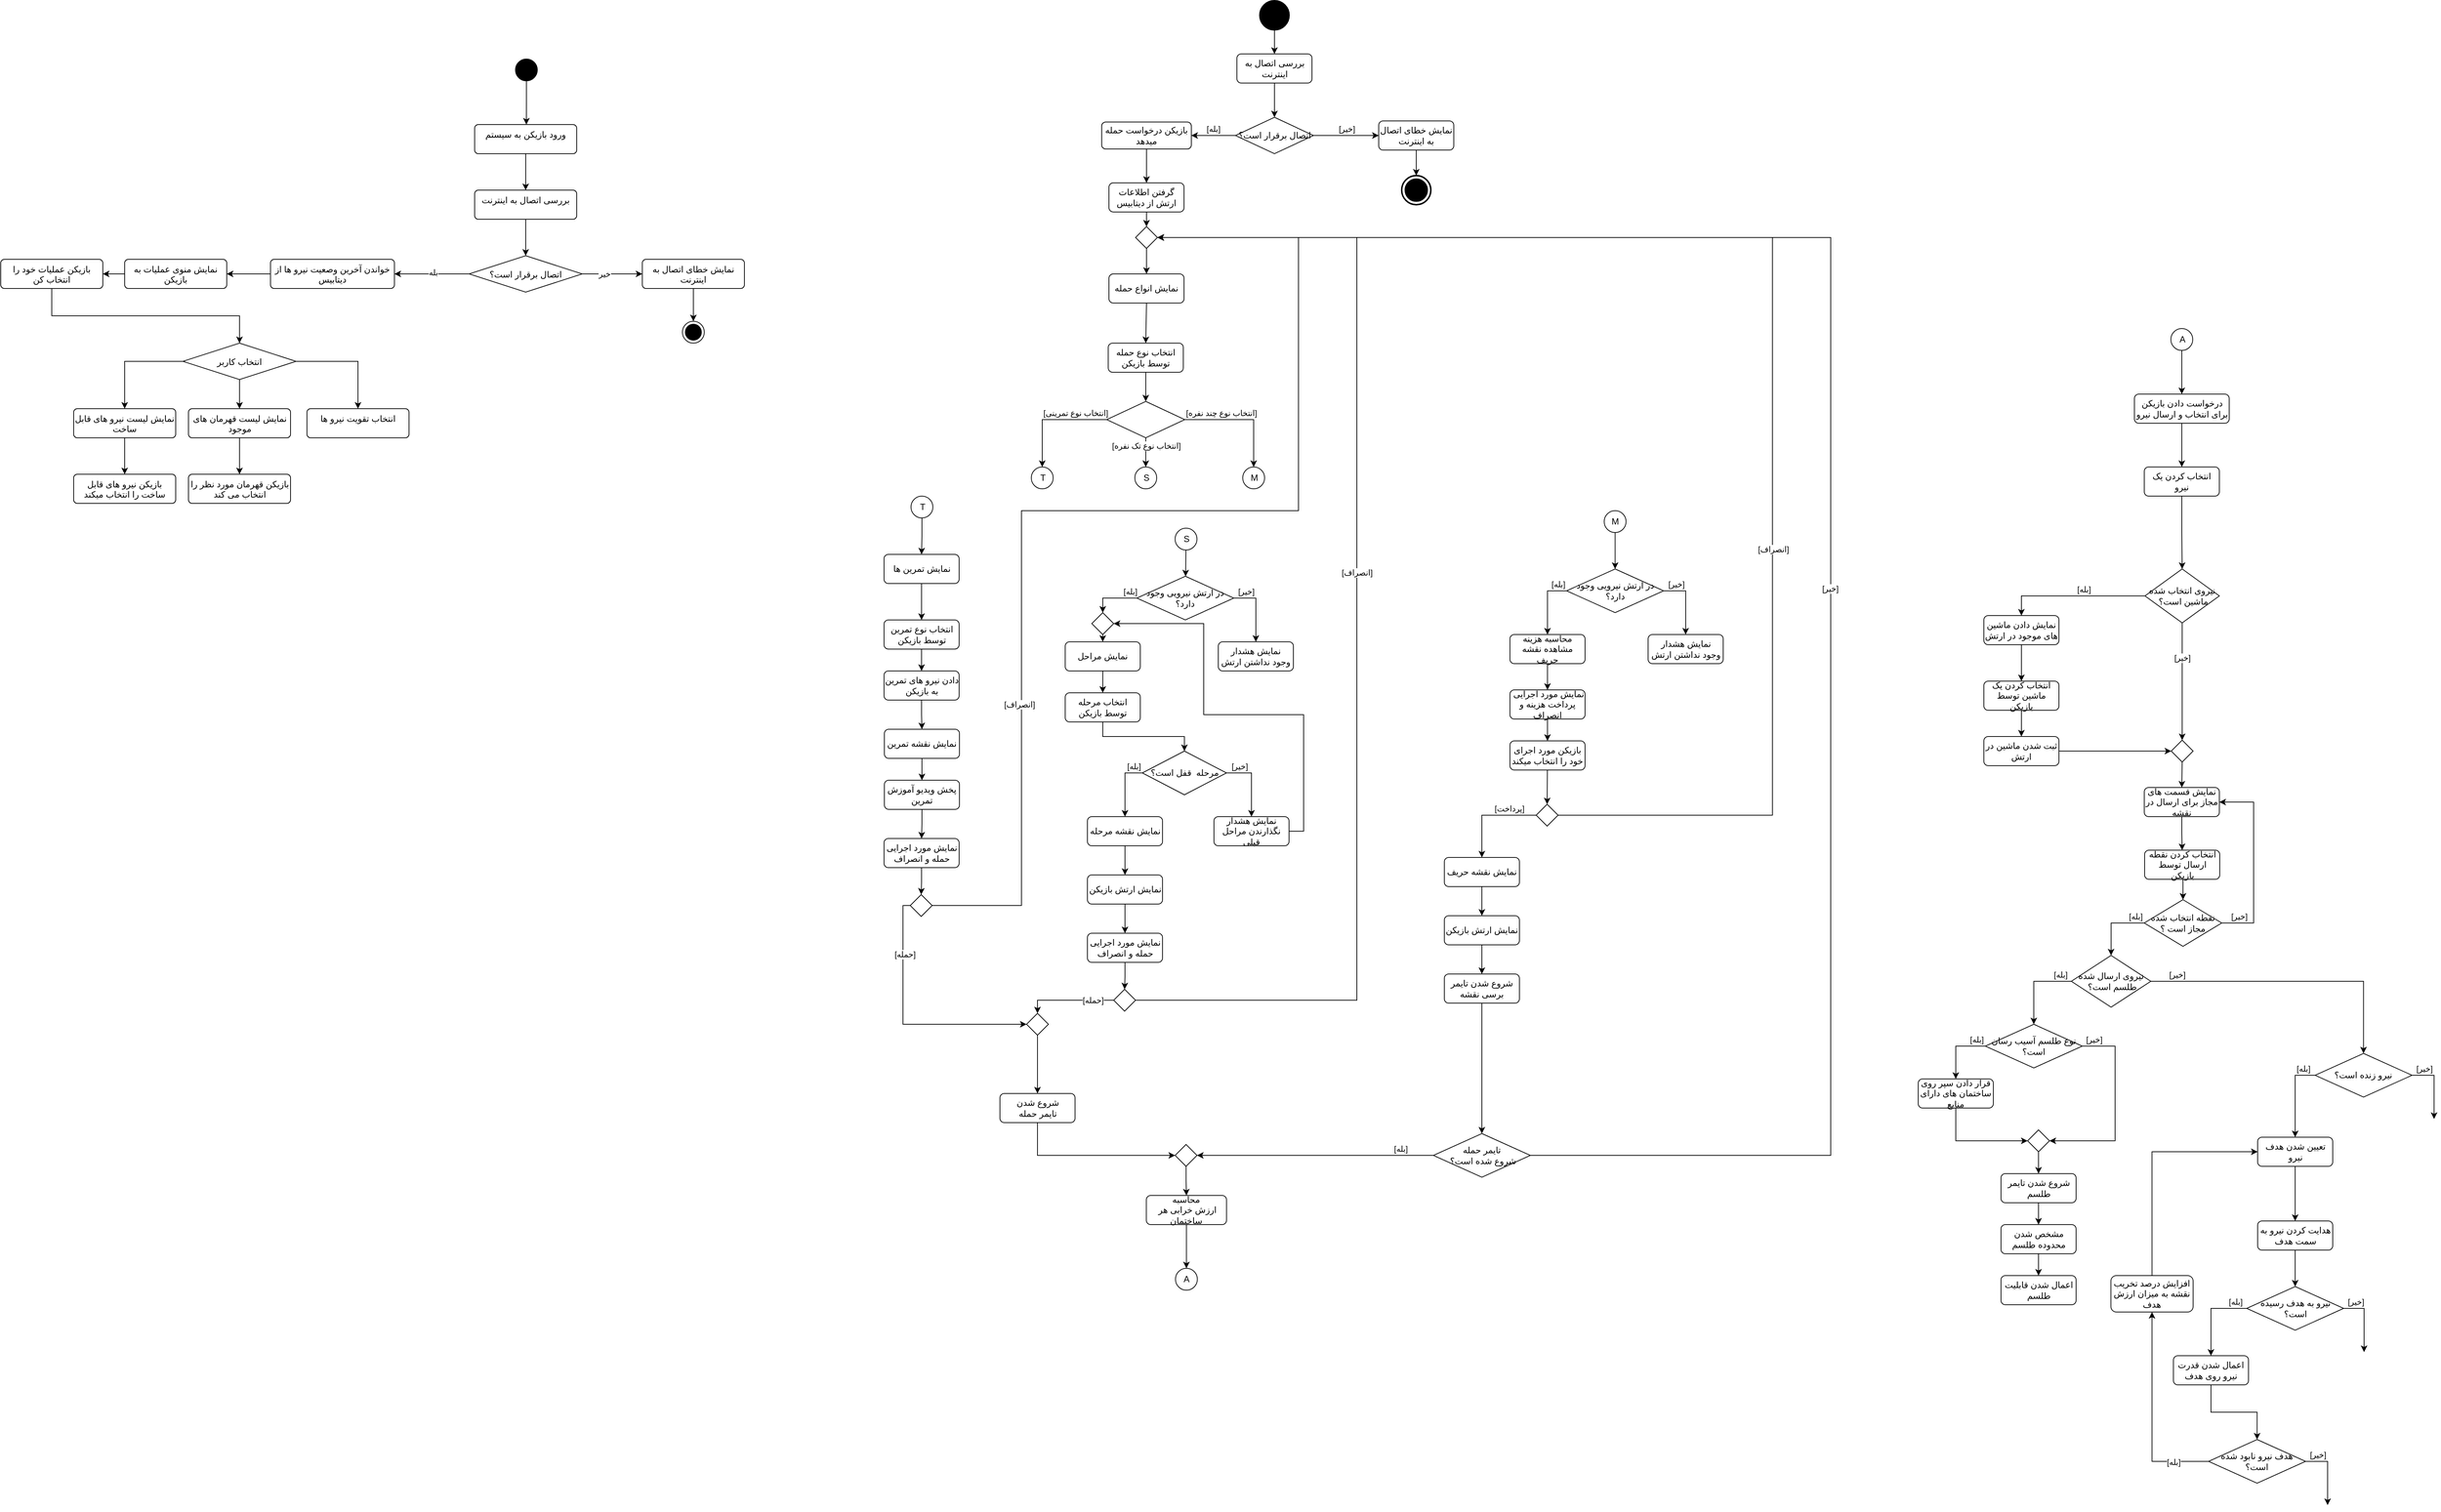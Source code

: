 <mxfile version="24.9.3">
  <diagram name="Page-1" id="e7e014a7-5840-1c2e-5031-d8a46d1fe8dd">
    <mxGraphModel dx="2562" dy="1625" grid="1" gridSize="10" guides="1" tooltips="1" connect="1" arrows="1" fold="1" page="0" pageScale="1" pageWidth="1169" pageHeight="826" background="none" math="0" shadow="0">
      <root>
        <mxCell id="0" />
        <mxCell id="1" parent="0" />
        <mxCell id="AVHLMCsRwFBvno4Tyc7N-41" value="" style="ellipse;fillColor=strokeColor;html=1;" parent="1" vertex="1">
          <mxGeometry x="216" y="-440" width="30" height="30" as="geometry" />
        </mxCell>
        <mxCell id="AVHLMCsRwFBvno4Tyc7N-46" value="" style="edgeStyle=orthogonalEdgeStyle;rounded=0;orthogonalLoop=1;jettySize=auto;html=1;" parent="1" source="AVHLMCsRwFBvno4Tyc7N-43" target="AVHLMCsRwFBvno4Tyc7N-45" edge="1">
          <mxGeometry relative="1" as="geometry" />
        </mxCell>
        <mxCell id="AVHLMCsRwFBvno4Tyc7N-43" value="ورود بازیکن به سیستم" style="html=1;align=center;verticalAlign=top;rounded=1;absoluteArcSize=1;arcSize=10;dashed=0;whiteSpace=wrap;" parent="1" vertex="1">
          <mxGeometry x="160" y="-350" width="140" height="40" as="geometry" />
        </mxCell>
        <mxCell id="AVHLMCsRwFBvno4Tyc7N-44" style="edgeStyle=orthogonalEdgeStyle;rounded=0;orthogonalLoop=1;jettySize=auto;html=1;exitX=0.5;exitY=1;exitDx=0;exitDy=0;entryX=0.471;entryY=0.002;entryDx=0;entryDy=0;entryPerimeter=0;" parent="1" source="AVHLMCsRwFBvno4Tyc7N-41" edge="1">
          <mxGeometry relative="1" as="geometry">
            <mxPoint x="230.94" y="-350.0" as="targetPoint" />
          </mxGeometry>
        </mxCell>
        <mxCell id="AVHLMCsRwFBvno4Tyc7N-48" value="" style="edgeStyle=orthogonalEdgeStyle;rounded=0;orthogonalLoop=1;jettySize=auto;html=1;" parent="1" source="AVHLMCsRwFBvno4Tyc7N-45" target="AVHLMCsRwFBvno4Tyc7N-47" edge="1">
          <mxGeometry relative="1" as="geometry" />
        </mxCell>
        <mxCell id="AVHLMCsRwFBvno4Tyc7N-45" value="بررسی اتصال به اینترنت" style="html=1;align=center;verticalAlign=top;rounded=1;absoluteArcSize=1;arcSize=10;dashed=0;whiteSpace=wrap;" parent="1" vertex="1">
          <mxGeometry x="160" y="-260" width="140" height="40" as="geometry" />
        </mxCell>
        <mxCell id="AVHLMCsRwFBvno4Tyc7N-50" value="" style="edgeStyle=orthogonalEdgeStyle;rounded=0;orthogonalLoop=1;jettySize=auto;html=1;" parent="1" source="AVHLMCsRwFBvno4Tyc7N-47" target="AVHLMCsRwFBvno4Tyc7N-49" edge="1">
          <mxGeometry relative="1" as="geometry" />
        </mxCell>
        <mxCell id="AVHLMCsRwFBvno4Tyc7N-55" value="خیر" style="edgeLabel;html=1;align=center;verticalAlign=middle;resizable=0;points=[];" parent="AVHLMCsRwFBvno4Tyc7N-50" vertex="1" connectable="0">
          <mxGeometry x="-0.265" relative="1" as="geometry">
            <mxPoint as="offset" />
          </mxGeometry>
        </mxCell>
        <mxCell id="AVHLMCsRwFBvno4Tyc7N-54" value="" style="edgeStyle=orthogonalEdgeStyle;rounded=0;orthogonalLoop=1;jettySize=auto;html=1;" parent="1" source="AVHLMCsRwFBvno4Tyc7N-47" target="AVHLMCsRwFBvno4Tyc7N-53" edge="1">
          <mxGeometry relative="1" as="geometry" />
        </mxCell>
        <mxCell id="AVHLMCsRwFBvno4Tyc7N-56" value="بله" style="edgeLabel;html=1;align=center;verticalAlign=middle;resizable=0;points=[];" parent="AVHLMCsRwFBvno4Tyc7N-54" vertex="1" connectable="0">
          <mxGeometry x="-0.031" y="-2" relative="1" as="geometry">
            <mxPoint as="offset" />
          </mxGeometry>
        </mxCell>
        <mxCell id="AVHLMCsRwFBvno4Tyc7N-47" value="اتصال برقرار است؟" style="rhombus;" parent="1" vertex="1">
          <mxGeometry x="152.5" y="-170" width="155" height="50" as="geometry" />
        </mxCell>
        <mxCell id="AVHLMCsRwFBvno4Tyc7N-52" value="" style="edgeStyle=orthogonalEdgeStyle;rounded=0;orthogonalLoop=1;jettySize=auto;html=1;" parent="1" source="AVHLMCsRwFBvno4Tyc7N-49" target="AVHLMCsRwFBvno4Tyc7N-51" edge="1">
          <mxGeometry relative="1" as="geometry" />
        </mxCell>
        <mxCell id="AVHLMCsRwFBvno4Tyc7N-49" value="نمایش خطای اتصال به اینترنت" style="html=1;align=center;verticalAlign=top;rounded=1;absoluteArcSize=1;arcSize=10;dashed=0;whiteSpace=wrap;" parent="1" vertex="1">
          <mxGeometry x="390" y="-165" width="140" height="40" as="geometry" />
        </mxCell>
        <mxCell id="AVHLMCsRwFBvno4Tyc7N-51" value="" style="ellipse;html=1;shape=endState;fillColor=strokeColor;" parent="1" vertex="1">
          <mxGeometry x="445" y="-80" width="30" height="30" as="geometry" />
        </mxCell>
        <mxCell id="AVHLMCsRwFBvno4Tyc7N-60" value="" style="edgeStyle=orthogonalEdgeStyle;rounded=0;orthogonalLoop=1;jettySize=auto;html=1;" parent="1" source="AVHLMCsRwFBvno4Tyc7N-53" target="AVHLMCsRwFBvno4Tyc7N-57" edge="1">
          <mxGeometry relative="1" as="geometry" />
        </mxCell>
        <mxCell id="AVHLMCsRwFBvno4Tyc7N-53" value="خواندن آخرین وصعیت نیرو ها از دیتابیس" style="html=1;align=center;verticalAlign=top;rounded=1;absoluteArcSize=1;arcSize=10;dashed=0;whiteSpace=wrap;" parent="1" vertex="1">
          <mxGeometry x="-120" y="-165" width="170" height="40" as="geometry" />
        </mxCell>
        <mxCell id="AVHLMCsRwFBvno4Tyc7N-65" value="" style="edgeStyle=orthogonalEdgeStyle;rounded=0;orthogonalLoop=1;jettySize=auto;html=1;" parent="1" source="AVHLMCsRwFBvno4Tyc7N-57" target="AVHLMCsRwFBvno4Tyc7N-64" edge="1">
          <mxGeometry relative="1" as="geometry" />
        </mxCell>
        <mxCell id="AVHLMCsRwFBvno4Tyc7N-57" value="نمایش منوی عملیات به بازیکن" style="html=1;align=center;verticalAlign=top;rounded=1;absoluteArcSize=1;arcSize=10;dashed=0;whiteSpace=wrap;" parent="1" vertex="1">
          <mxGeometry x="-320" y="-165" width="140" height="40" as="geometry" />
        </mxCell>
        <mxCell id="AVHLMCsRwFBvno4Tyc7N-68" style="edgeStyle=orthogonalEdgeStyle;rounded=0;orthogonalLoop=1;jettySize=auto;html=1;exitX=0;exitY=0.5;exitDx=0;exitDy=0;entryX=0.5;entryY=0;entryDx=0;entryDy=0;" parent="1" source="AVHLMCsRwFBvno4Tyc7N-59" target="AVHLMCsRwFBvno4Tyc7N-62" edge="1">
          <mxGeometry relative="1" as="geometry" />
        </mxCell>
        <mxCell id="AVHLMCsRwFBvno4Tyc7N-69" style="edgeStyle=orthogonalEdgeStyle;rounded=0;orthogonalLoop=1;jettySize=auto;html=1;exitX=0.5;exitY=1;exitDx=0;exitDy=0;entryX=0.5;entryY=0;entryDx=0;entryDy=0;" parent="1" source="AVHLMCsRwFBvno4Tyc7N-59" target="AVHLMCsRwFBvno4Tyc7N-63" edge="1">
          <mxGeometry relative="1" as="geometry" />
        </mxCell>
        <mxCell id="AVHLMCsRwFBvno4Tyc7N-70" style="edgeStyle=orthogonalEdgeStyle;rounded=0;orthogonalLoop=1;jettySize=auto;html=1;exitX=1;exitY=0.5;exitDx=0;exitDy=0;entryX=0.5;entryY=0;entryDx=0;entryDy=0;" parent="1" source="AVHLMCsRwFBvno4Tyc7N-59" target="AVHLMCsRwFBvno4Tyc7N-67" edge="1">
          <mxGeometry relative="1" as="geometry" />
        </mxCell>
        <mxCell id="AVHLMCsRwFBvno4Tyc7N-59" value="انتخاب کاربر" style="rhombus;" parent="1" vertex="1">
          <mxGeometry x="-240" y="-50" width="155" height="50" as="geometry" />
        </mxCell>
        <mxCell id="AVHLMCsRwFBvno4Tyc7N-72" value="" style="edgeStyle=orthogonalEdgeStyle;rounded=0;orthogonalLoop=1;jettySize=auto;html=1;" parent="1" source="AVHLMCsRwFBvno4Tyc7N-62" target="AVHLMCsRwFBvno4Tyc7N-71" edge="1">
          <mxGeometry relative="1" as="geometry" />
        </mxCell>
        <mxCell id="AVHLMCsRwFBvno4Tyc7N-62" value="نمایش لیست نیرو های قابل ساخت" style="html=1;align=center;verticalAlign=top;rounded=1;absoluteArcSize=1;arcSize=10;dashed=0;whiteSpace=wrap;" parent="1" vertex="1">
          <mxGeometry x="-390" y="40" width="140" height="40" as="geometry" />
        </mxCell>
        <mxCell id="AVHLMCsRwFBvno4Tyc7N-74" value="" style="edgeStyle=orthogonalEdgeStyle;rounded=0;orthogonalLoop=1;jettySize=auto;html=1;" parent="1" source="AVHLMCsRwFBvno4Tyc7N-63" target="AVHLMCsRwFBvno4Tyc7N-73" edge="1">
          <mxGeometry relative="1" as="geometry" />
        </mxCell>
        <mxCell id="AVHLMCsRwFBvno4Tyc7N-63" value="نمایش لیست قهرمان های موجود" style="html=1;align=center;verticalAlign=top;rounded=1;absoluteArcSize=1;arcSize=10;dashed=0;whiteSpace=wrap;" parent="1" vertex="1">
          <mxGeometry x="-232.5" y="40" width="140" height="40" as="geometry" />
        </mxCell>
        <mxCell id="AVHLMCsRwFBvno4Tyc7N-66" style="edgeStyle=orthogonalEdgeStyle;rounded=0;orthogonalLoop=1;jettySize=auto;html=1;exitX=0.5;exitY=1;exitDx=0;exitDy=0;entryX=0.5;entryY=0;entryDx=0;entryDy=0;" parent="1" source="AVHLMCsRwFBvno4Tyc7N-64" target="AVHLMCsRwFBvno4Tyc7N-59" edge="1">
          <mxGeometry relative="1" as="geometry">
            <mxPoint x="-190" y="-60" as="targetPoint" />
          </mxGeometry>
        </mxCell>
        <mxCell id="AVHLMCsRwFBvno4Tyc7N-64" value="بازیکن عملیات خود را انتخاب کن" style="html=1;align=center;verticalAlign=top;rounded=1;absoluteArcSize=1;arcSize=10;dashed=0;whiteSpace=wrap;" parent="1" vertex="1">
          <mxGeometry x="-490" y="-165" width="140" height="40" as="geometry" />
        </mxCell>
        <mxCell id="AVHLMCsRwFBvno4Tyc7N-67" value="انتخاب تقویت نیرو ها" style="html=1;align=center;verticalAlign=top;rounded=1;absoluteArcSize=1;arcSize=10;dashed=0;whiteSpace=wrap;" parent="1" vertex="1">
          <mxGeometry x="-70" y="40" width="140" height="40" as="geometry" />
        </mxCell>
        <mxCell id="AVHLMCsRwFBvno4Tyc7N-71" value="بازیکن نیرو های قابل ساخت را انتخاب میکند" style="html=1;align=center;verticalAlign=top;rounded=1;absoluteArcSize=1;arcSize=10;dashed=0;whiteSpace=wrap;" parent="1" vertex="1">
          <mxGeometry x="-390" y="130" width="140" height="40" as="geometry" />
        </mxCell>
        <mxCell id="AVHLMCsRwFBvno4Tyc7N-73" value="بازیکن قهرمان مورد نظر را انتخاب می کند" style="html=1;align=center;verticalAlign=top;rounded=1;absoluteArcSize=1;arcSize=10;dashed=0;whiteSpace=wrap;" parent="1" vertex="1">
          <mxGeometry x="-232.5" y="130" width="140" height="40" as="geometry" />
        </mxCell>
        <mxCell id="Zq9gSJMjhTouXHFtVj0h-3" value="" style="shape=ellipse;html=1;fillColor=strokeColor;strokeWidth=2;verticalLabelPosition=bottom;verticalAlignment=top;perimeter=ellipsePerimeter;" parent="1" vertex="1">
          <mxGeometry x="1237" y="-520" width="40" height="40" as="geometry" />
        </mxCell>
        <mxCell id="Zq9gSJMjhTouXHFtVj0h-16" style="rounded=0;orthogonalLoop=1;jettySize=auto;html=1;exitX=0.5;exitY=1;exitDx=0;exitDy=0;entryX=0.5;entryY=0;entryDx=0;entryDy=0;" parent="1" target="Zq9gSJMjhTouXHFtVj0h-14" edge="1">
          <mxGeometry relative="1" as="geometry">
            <mxPoint x="1257" y="-481" as="sourcePoint" />
          </mxGeometry>
        </mxCell>
        <mxCell id="Zq9gSJMjhTouXHFtVj0h-14" value="بررسی اتصال به اینترنت" style="shape=rect;html=1;rounded=1;whiteSpace=wrap;align=center;" parent="1" vertex="1">
          <mxGeometry x="1205.5" y="-447" width="103" height="40" as="geometry" />
        </mxCell>
        <mxCell id="Zq9gSJMjhTouXHFtVj0h-26" value="[خیر]" style="html=1;elbow=vertical;verticalAlign=bottom;endArrow=classic;rounded=0;labelBackgroundColor=none;endSize=6;endFill=1;exitX=1;exitY=0.5;exitDx=0;exitDy=0;entryX=0;entryY=0.5;entryDx=0;entryDy=0;" parent="1" source="Zq9gSJMjhTouXHFtVj0h-30" target="Zq9gSJMjhTouXHFtVj0h-96" edge="1">
          <mxGeometry relative="1" as="geometry">
            <mxPoint x="1390" y="-335" as="targetPoint" />
            <mxPoint x="1320" y="-300" as="sourcePoint" />
          </mxGeometry>
        </mxCell>
        <mxCell id="Zq9gSJMjhTouXHFtVj0h-27" value="[بله]" style="html=1;elbow=vertical;verticalAlign=bottom;endArrow=classic;rounded=0;labelBackgroundColor=none;endFill=1;exitX=0;exitY=0.5;exitDx=0;exitDy=0;entryX=1;entryY=0.5;entryDx=0;entryDy=0;" parent="1" source="Zq9gSJMjhTouXHFtVj0h-30" target="Zq9gSJMjhTouXHFtVj0h-40" edge="1">
          <mxGeometry relative="1" as="geometry">
            <mxPoint x="1140" y="-335" as="targetPoint" />
            <mxPoint x="1237" y="-340.364" as="sourcePoint" />
          </mxGeometry>
        </mxCell>
        <mxCell id="Zq9gSJMjhTouXHFtVj0h-28" style="rounded=0;orthogonalLoop=1;jettySize=auto;html=1;exitX=0.5;exitY=1;exitDx=0;exitDy=0;entryX=0.5;entryY=0;entryDx=0;entryDy=0;" parent="1" source="Zq9gSJMjhTouXHFtVj0h-14" edge="1">
          <mxGeometry relative="1" as="geometry">
            <mxPoint x="1257" y="-360" as="targetPoint" />
          </mxGeometry>
        </mxCell>
        <mxCell id="Zq9gSJMjhTouXHFtVj0h-30" value="&lt;span style=&quot;text-wrap-mode: nowrap;&quot;&gt;اتصال برقرار است؟&lt;/span&gt;" style="rhombus;whiteSpace=wrap;html=1;" parent="1" vertex="1">
          <mxGeometry x="1203.5" y="-360" width="107" height="50" as="geometry" />
        </mxCell>
        <mxCell id="Zq9gSJMjhTouXHFtVj0h-40" value="بازیکن درخواست حمله میدهد" style="shape=rect;html=1;rounded=1;whiteSpace=wrap;align=center;" parent="1" vertex="1">
          <mxGeometry x="1020" y="-353.5" width="123" height="37" as="geometry" />
        </mxCell>
        <mxCell id="Zq9gSJMjhTouXHFtVj0h-41" style="rounded=0;orthogonalLoop=1;jettySize=auto;html=1;exitX=0.5;exitY=1;exitDx=0;exitDy=0;entryX=0.5;entryY=0;entryDx=0;entryDy=0;" parent="1" source="Zq9gSJMjhTouXHFtVj0h-40" target="Zq9gSJMjhTouXHFtVj0h-42" edge="1">
          <mxGeometry relative="1" as="geometry">
            <mxPoint x="1081.5" y="-270" as="targetPoint" />
          </mxGeometry>
        </mxCell>
        <mxCell id="Zq9gSJMjhTouXHFtVj0h-42" value="گرفتن اطلاعات ارتش از دیتابیس" style="shape=rect;html=1;rounded=1;whiteSpace=wrap;align=center;" parent="1" vertex="1">
          <mxGeometry x="1030" y="-270" width="103" height="40" as="geometry" />
        </mxCell>
        <mxCell id="Zq9gSJMjhTouXHFtVj0h-43" style="rounded=0;orthogonalLoop=1;jettySize=auto;html=1;exitX=0.5;exitY=1;exitDx=0;exitDy=0;entryX=0.5;entryY=0;entryDx=0;entryDy=0;" parent="1" source="Zq9gSJMjhTouXHFtVj0h-42" target="Zq9gSJMjhTouXHFtVj0h-214" edge="1">
          <mxGeometry relative="1" as="geometry">
            <mxPoint x="1120" y="-180" as="targetPoint" />
          </mxGeometry>
        </mxCell>
        <mxCell id="Zq9gSJMjhTouXHFtVj0h-45" style="rounded=0;orthogonalLoop=1;jettySize=auto;html=1;exitX=0.5;exitY=1;exitDx=0;exitDy=0;entryX=0.5;entryY=0;entryDx=0;entryDy=0;" parent="1" source="Zq9gSJMjhTouXHFtVj0h-215" target="Zq9gSJMjhTouXHFtVj0h-46" edge="1">
          <mxGeometry relative="1" as="geometry">
            <mxPoint x="1079" y="-60" as="targetPoint" />
            <mxPoint x="1080.5" y="-100" as="sourcePoint" />
          </mxGeometry>
        </mxCell>
        <mxCell id="Zq9gSJMjhTouXHFtVj0h-64" value="" style="edgeStyle=orthogonalEdgeStyle;rounded=0;orthogonalLoop=1;jettySize=auto;html=1;" parent="1" source="Zq9gSJMjhTouXHFtVj0h-46" target="Zq9gSJMjhTouXHFtVj0h-50" edge="1">
          <mxGeometry relative="1" as="geometry" />
        </mxCell>
        <mxCell id="Zq9gSJMjhTouXHFtVj0h-46" value="انتخاب نوع حمله توسط بازیکن" style="shape=rect;html=1;rounded=1;whiteSpace=wrap;align=center;" parent="1" vertex="1">
          <mxGeometry x="1029" y="-50" width="103" height="40" as="geometry" />
        </mxCell>
        <mxCell id="Zq9gSJMjhTouXHFtVj0h-48" value="[انتخاب نوع تک نفره]" style="elbow=vertical;verticalAlign=bottom;endArrow=classic;rounded=0;labelBackgroundColor=default;endSize=6;endFill=1;exitX=0.5;exitY=1;exitDx=0;exitDy=0;entryX=0.5;entryY=0;entryDx=0;entryDy=0;jumpStyle=none;textShadow=0;labelBorderColor=none;fontColor=default;html=1;shadow=0;flowAnimation=0;" parent="1" source="Zq9gSJMjhTouXHFtVj0h-50" target="Zq9gSJMjhTouXHFtVj0h-57" edge="1">
          <mxGeometry relative="1" as="geometry">
            <mxPoint x="1080.5" y="130.0" as="targetPoint" />
            <mxPoint x="993.5" y="130.0" as="sourcePoint" />
          </mxGeometry>
        </mxCell>
        <mxCell id="Zq9gSJMjhTouXHFtVj0h-49" value="[انتخاب نوع تمرینی]" style="html=1;verticalAlign=bottom;endArrow=classic;rounded=0;labelBackgroundColor=none;endFill=1;exitX=0;exitY=0.5;exitDx=0;exitDy=0;edgeStyle=orthogonalEdgeStyle;entryX=0.5;entryY=0;entryDx=0;entryDy=0;" parent="1" source="Zq9gSJMjhTouXHFtVj0h-50" target="Zq9gSJMjhTouXHFtVj0h-55" edge="1">
          <mxGeometry x="-0.433" relative="1" as="geometry">
            <mxPoint x="913.5" y="55" as="targetPoint" />
            <mxPoint x="1060.5" y="49.636" as="sourcePoint" />
            <mxPoint as="offset" />
          </mxGeometry>
        </mxCell>
        <mxCell id="Zq9gSJMjhTouXHFtVj0h-50" value="" style="rhombus;whiteSpace=wrap;html=1;" parent="1" vertex="1">
          <mxGeometry x="1027" y="30" width="107" height="50" as="geometry" />
        </mxCell>
        <mxCell id="Zq9gSJMjhTouXHFtVj0h-53" value="[انتخاب نوع چند نفره]" style="html=1;elbow=vertical;verticalAlign=bottom;endArrow=classic;rounded=0;labelBackgroundColor=none;endSize=6;endFill=1;exitX=1;exitY=0.5;exitDx=0;exitDy=0;entryX=0.5;entryY=0;entryDx=0;entryDy=0;edgeStyle=orthogonalEdgeStyle;" parent="1" source="Zq9gSJMjhTouXHFtVj0h-50" target="Zq9gSJMjhTouXHFtVj0h-59" edge="1">
          <mxGeometry x="-0.379" relative="1" as="geometry">
            <mxPoint x="1252.5" y="54.7" as="targetPoint" />
            <mxPoint x="1143.5" y="54.7" as="sourcePoint" />
            <mxPoint as="offset" />
          </mxGeometry>
        </mxCell>
        <mxCell id="Zq9gSJMjhTouXHFtVj0h-55" value="T" style="ellipse;html=1;" parent="1" vertex="1">
          <mxGeometry x="923.5" y="120" width="30" height="30" as="geometry" />
        </mxCell>
        <mxCell id="Zq9gSJMjhTouXHFtVj0h-57" value="S" style="ellipse;html=1;" parent="1" vertex="1">
          <mxGeometry x="1065.5" y="120" width="30" height="30" as="geometry" />
        </mxCell>
        <mxCell id="Zq9gSJMjhTouXHFtVj0h-59" value="M" style="ellipse;html=1;" parent="1" vertex="1">
          <mxGeometry x="1213.5" y="120" width="30" height="30" as="geometry" />
        </mxCell>
        <mxCell id="Zq9gSJMjhTouXHFtVj0h-67" value="" style="edgeStyle=orthogonalEdgeStyle;rounded=0;orthogonalLoop=1;jettySize=auto;html=1;" parent="1" source="Zq9gSJMjhTouXHFtVj0h-60" target="Zq9gSJMjhTouXHFtVj0h-65" edge="1">
          <mxGeometry relative="1" as="geometry" />
        </mxCell>
        <mxCell id="Zq9gSJMjhTouXHFtVj0h-60" value="T" style="ellipse;html=1;" parent="1" vertex="1">
          <mxGeometry x="758.5" y="160" width="30" height="30" as="geometry" />
        </mxCell>
        <mxCell id="Zq9gSJMjhTouXHFtVj0h-82" value="" style="rounded=0;orthogonalLoop=1;jettySize=auto;html=1;" parent="1" source="Zq9gSJMjhTouXHFtVj0h-61" target="Zq9gSJMjhTouXHFtVj0h-79" edge="1">
          <mxGeometry relative="1" as="geometry" />
        </mxCell>
        <mxCell id="Zq9gSJMjhTouXHFtVj0h-61" value="S" style="ellipse;html=1;" parent="1" vertex="1">
          <mxGeometry x="1120.75" y="204" width="30" height="30" as="geometry" />
        </mxCell>
        <mxCell id="Zq9gSJMjhTouXHFtVj0h-109" value="" style="edgeStyle=orthogonalEdgeStyle;rounded=0;orthogonalLoop=1;jettySize=auto;html=1;" parent="1" source="Zq9gSJMjhTouXHFtVj0h-62" target="Zq9gSJMjhTouXHFtVj0h-105" edge="1">
          <mxGeometry relative="1" as="geometry" />
        </mxCell>
        <mxCell id="Zq9gSJMjhTouXHFtVj0h-62" value="M" style="ellipse;html=1;" parent="1" vertex="1">
          <mxGeometry x="1709.25" y="180" width="30" height="30" as="geometry" />
        </mxCell>
        <mxCell id="Zq9gSJMjhTouXHFtVj0h-69" value="" style="edgeStyle=orthogonalEdgeStyle;rounded=0;orthogonalLoop=1;jettySize=auto;html=1;" parent="1" source="Zq9gSJMjhTouXHFtVj0h-65" target="Zq9gSJMjhTouXHFtVj0h-68" edge="1">
          <mxGeometry relative="1" as="geometry" />
        </mxCell>
        <mxCell id="Zq9gSJMjhTouXHFtVj0h-65" value="نمایش تمرین ها" style="shape=rect;html=1;rounded=1;whiteSpace=wrap;align=center;" parent="1" vertex="1">
          <mxGeometry x="721.5" y="240" width="103" height="40" as="geometry" />
        </mxCell>
        <mxCell id="Zq9gSJMjhTouXHFtVj0h-71" value="" style="edgeStyle=orthogonalEdgeStyle;rounded=0;orthogonalLoop=1;jettySize=auto;html=1;" parent="1" source="Zq9gSJMjhTouXHFtVj0h-68" target="Zq9gSJMjhTouXHFtVj0h-70" edge="1">
          <mxGeometry relative="1" as="geometry" />
        </mxCell>
        <mxCell id="Zq9gSJMjhTouXHFtVj0h-68" value="انتخاب نوع تمرین توسط بازیکن" style="shape=rect;html=1;rounded=1;whiteSpace=wrap;align=center;" parent="1" vertex="1">
          <mxGeometry x="721.5" y="330" width="103" height="40" as="geometry" />
        </mxCell>
        <mxCell id="Zq9gSJMjhTouXHFtVj0h-73" value="" style="edgeStyle=orthogonalEdgeStyle;rounded=0;orthogonalLoop=1;jettySize=auto;html=1;" parent="1" source="Zq9gSJMjhTouXHFtVj0h-70" target="Zq9gSJMjhTouXHFtVj0h-72" edge="1">
          <mxGeometry relative="1" as="geometry" />
        </mxCell>
        <mxCell id="Zq9gSJMjhTouXHFtVj0h-70" value="دادن نیرو های تمرین به بازیکن" style="shape=rect;html=1;rounded=1;whiteSpace=wrap;align=center;" parent="1" vertex="1">
          <mxGeometry x="721.5" y="400" width="103" height="40" as="geometry" />
        </mxCell>
        <mxCell id="Zq9gSJMjhTouXHFtVj0h-76" value="" style="edgeStyle=orthogonalEdgeStyle;rounded=0;orthogonalLoop=1;jettySize=auto;html=1;" parent="1" source="Zq9gSJMjhTouXHFtVj0h-72" target="Zq9gSJMjhTouXHFtVj0h-74" edge="1">
          <mxGeometry relative="1" as="geometry" />
        </mxCell>
        <mxCell id="Zq9gSJMjhTouXHFtVj0h-72" value="نمایش نقشه تمرین" style="shape=rect;html=1;rounded=1;whiteSpace=wrap;align=center;" parent="1" vertex="1">
          <mxGeometry x="722" y="480" width="103" height="40" as="geometry" />
        </mxCell>
        <mxCell id="Zq9gSJMjhTouXHFtVj0h-146" style="edgeStyle=orthogonalEdgeStyle;rounded=0;orthogonalLoop=1;jettySize=auto;html=1;exitX=0.5;exitY=1;exitDx=0;exitDy=0;entryX=0.5;entryY=0;entryDx=0;entryDy=0;" parent="1" source="Zq9gSJMjhTouXHFtVj0h-74" target="Zq9gSJMjhTouXHFtVj0h-141" edge="1">
          <mxGeometry relative="1" as="geometry" />
        </mxCell>
        <mxCell id="Zq9gSJMjhTouXHFtVj0h-74" value="پخش ویدیو آموزش تمرین" style="shape=rect;html=1;rounded=1;whiteSpace=wrap;align=center;" parent="1" vertex="1">
          <mxGeometry x="722" y="550" width="103" height="40" as="geometry" />
        </mxCell>
        <mxCell id="Zq9gSJMjhTouXHFtVj0h-78" value="[بله]" style="html=1;verticalAlign=bottom;endArrow=classic;rounded=0;labelBackgroundColor=default;endFill=1;exitX=0;exitY=0.5;exitDx=0;exitDy=0;edgeStyle=elbowEdgeStyle;elbow=vertical;entryX=0.5;entryY=0;entryDx=0;entryDy=0;" parent="1" source="Zq9gSJMjhTouXHFtVj0h-79" target="Zq9gSJMjhTouXHFtVj0h-217" edge="1">
          <mxGeometry x="-0.718" relative="1" as="geometry">
            <mxPoint x="1090" y="360" as="targetPoint" />
            <mxPoint x="1083.5" y="345" as="sourcePoint" />
            <Array as="points">
              <mxPoint x="1060" y="300" />
            </Array>
            <mxPoint as="offset" />
          </mxGeometry>
        </mxCell>
        <mxCell id="Zq9gSJMjhTouXHFtVj0h-79" value="در ارتش نیرویی وجود دارد؟" style="rhombus;whiteSpace=wrap;html=1;" parent="1" vertex="1">
          <mxGeometry x="1068.25" y="270" width="133" height="60" as="geometry" />
        </mxCell>
        <mxCell id="Zq9gSJMjhTouXHFtVj0h-81" value="[خیر]" style="html=1;verticalAlign=bottom;endArrow=classic;rounded=0;labelBackgroundColor=default;endFill=1;exitX=1;exitY=0.5;exitDx=0;exitDy=0;edgeStyle=elbowEdgeStyle;entryX=0.5;entryY=0;entryDx=0;entryDy=0;elbow=vertical;" parent="1" source="Zq9gSJMjhTouXHFtVj0h-79" target="Zq9gSJMjhTouXHFtVj0h-83" edge="1">
          <mxGeometry x="-0.628" relative="1" as="geometry">
            <mxPoint x="1220" y="380" as="targetPoint" />
            <mxPoint x="1209.5" y="325" as="sourcePoint" />
            <mxPoint as="offset" />
            <Array as="points">
              <mxPoint x="1220" y="300" />
            </Array>
          </mxGeometry>
        </mxCell>
        <mxCell id="Zq9gSJMjhTouXHFtVj0h-83" value="نمایش هشدار&lt;div&gt;وجود نداشتن ارتش&lt;/div&gt;" style="shape=rect;html=1;rounded=1;whiteSpace=wrap;align=center;" parent="1" vertex="1">
          <mxGeometry x="1180" y="360" width="103" height="40" as="geometry" />
        </mxCell>
        <mxCell id="Zq9gSJMjhTouXHFtVj0h-88" value="" style="edgeStyle=orthogonalEdgeStyle;rounded=0;orthogonalLoop=1;jettySize=auto;html=1;" parent="1" source="Zq9gSJMjhTouXHFtVj0h-84" target="Zq9gSJMjhTouXHFtVj0h-87" edge="1">
          <mxGeometry relative="1" as="geometry" />
        </mxCell>
        <mxCell id="Zq9gSJMjhTouXHFtVj0h-84" value="نمایش مراحل" style="shape=rect;html=1;rounded=1;whiteSpace=wrap;align=center;" parent="1" vertex="1">
          <mxGeometry x="970" y="360" width="103" height="40" as="geometry" />
        </mxCell>
        <mxCell id="Zq9gSJMjhTouXHFtVj0h-92" style="edgeStyle=orthogonalEdgeStyle;rounded=0;orthogonalLoop=1;jettySize=auto;html=1;exitX=0.5;exitY=1;exitDx=0;exitDy=0;entryX=0.5;entryY=0;entryDx=0;entryDy=0;" parent="1" source="Zq9gSJMjhTouXHFtVj0h-87" target="Zq9gSJMjhTouXHFtVj0h-90" edge="1">
          <mxGeometry relative="1" as="geometry" />
        </mxCell>
        <mxCell id="Zq9gSJMjhTouXHFtVj0h-87" value="انتخاب مرحله توسط بازیکن" style="shape=rect;html=1;rounded=1;whiteSpace=wrap;align=center;" parent="1" vertex="1">
          <mxGeometry x="970" y="430" width="103" height="40" as="geometry" />
        </mxCell>
        <mxCell id="Zq9gSJMjhTouXHFtVj0h-89" value="[بله]" style="html=1;verticalAlign=bottom;endArrow=classic;rounded=0;labelBackgroundColor=default;endFill=1;exitX=0;exitY=0.5;exitDx=0;exitDy=0;edgeStyle=elbowEdgeStyle;elbow=vertical;entryX=0.5;entryY=0;entryDx=0;entryDy=0;" parent="1" source="Zq9gSJMjhTouXHFtVj0h-90" target="Zq9gSJMjhTouXHFtVj0h-100" edge="1">
          <mxGeometry x="-0.718" relative="1" as="geometry">
            <mxPoint x="1049.75" y="605" as="targetPoint" />
            <mxPoint x="1081.25" y="590" as="sourcePoint" />
            <Array as="points">
              <mxPoint x="1057.75" y="540" />
            </Array>
            <mxPoint as="offset" />
          </mxGeometry>
        </mxCell>
        <mxCell id="Zq9gSJMjhTouXHFtVj0h-90" value="مرحله&amp;nbsp; قفل است؟" style="rhombus;whiteSpace=wrap;html=1;" parent="1" vertex="1">
          <mxGeometry x="1075.75" y="510" width="115.51" height="60" as="geometry" />
        </mxCell>
        <mxCell id="Zq9gSJMjhTouXHFtVj0h-91" value="[خیر]" style="html=1;verticalAlign=bottom;endArrow=classic;rounded=0;labelBackgroundColor=default;endFill=1;exitX=1;exitY=0.5;exitDx=0;exitDy=0;edgeStyle=elbowEdgeStyle;entryX=0.5;entryY=0;entryDx=0;entryDy=0;elbow=vertical;" parent="1" source="Zq9gSJMjhTouXHFtVj0h-90" target="Zq9gSJMjhTouXHFtVj0h-99" edge="1">
          <mxGeometry x="-0.628" relative="1" as="geometry">
            <mxPoint x="1219.75" y="605" as="targetPoint" />
            <mxPoint x="1207.25" y="570" as="sourcePoint" />
            <mxPoint as="offset" />
            <Array as="points">
              <mxPoint x="1197.75" y="540" />
            </Array>
          </mxGeometry>
        </mxCell>
        <mxCell id="Zq9gSJMjhTouXHFtVj0h-98" value="" style="edgeStyle=orthogonalEdgeStyle;rounded=0;orthogonalLoop=1;jettySize=auto;html=1;" parent="1" source="Zq9gSJMjhTouXHFtVj0h-96" target="Zq9gSJMjhTouXHFtVj0h-97" edge="1">
          <mxGeometry relative="1" as="geometry" />
        </mxCell>
        <mxCell id="Zq9gSJMjhTouXHFtVj0h-96" value="نمایش خطای اتصال به اینترنت" style="shape=rect;html=1;rounded=1;whiteSpace=wrap;align=center;" parent="1" vertex="1">
          <mxGeometry x="1400" y="-355" width="103" height="40" as="geometry" />
        </mxCell>
        <mxCell id="Zq9gSJMjhTouXHFtVj0h-97" value="" style="html=1;shape=mxgraph.sysml.actFinal;strokeWidth=2;verticalLabelPosition=bottom;verticalAlignment=top;" parent="1" vertex="1">
          <mxGeometry x="1431.5" y="-280" width="40" height="40" as="geometry" />
        </mxCell>
        <mxCell id="Zq9gSJMjhTouXHFtVj0h-120" style="edgeStyle=orthogonalEdgeStyle;rounded=0;orthogonalLoop=1;jettySize=auto;html=1;exitX=1;exitY=0.5;exitDx=0;exitDy=0;entryX=1;entryY=0.5;entryDx=0;entryDy=0;" parent="1" source="Zq9gSJMjhTouXHFtVj0h-99" target="Zq9gSJMjhTouXHFtVj0h-217" edge="1">
          <mxGeometry relative="1" as="geometry">
            <mxPoint x="1291" y="620" as="sourcePoint" />
            <mxPoint x="1140" y="380" as="targetPoint" />
            <Array as="points">
              <mxPoint x="1297" y="620" />
              <mxPoint x="1297" y="460" />
              <mxPoint x="1160" y="460" />
              <mxPoint x="1160" y="335" />
            </Array>
          </mxGeometry>
        </mxCell>
        <mxCell id="Zq9gSJMjhTouXHFtVj0h-99" value="نمایش هشدار&lt;div&gt;نگذارندن مراحل قبلی&lt;/div&gt;" style="shape=rect;html=1;rounded=1;whiteSpace=wrap;align=center;" parent="1" vertex="1">
          <mxGeometry x="1174" y="600" width="103" height="40" as="geometry" />
        </mxCell>
        <mxCell id="Zq9gSJMjhTouXHFtVj0h-127" value="" style="edgeStyle=orthogonalEdgeStyle;rounded=0;orthogonalLoop=1;jettySize=auto;html=1;" parent="1" source="Zq9gSJMjhTouXHFtVj0h-100" target="Zq9gSJMjhTouXHFtVj0h-125" edge="1">
          <mxGeometry relative="1" as="geometry" />
        </mxCell>
        <mxCell id="Zq9gSJMjhTouXHFtVj0h-100" value="نمایش نقشه مرحله" style="shape=rect;html=1;rounded=1;whiteSpace=wrap;align=center;" parent="1" vertex="1">
          <mxGeometry x="1000.5" y="600" width="103" height="40" as="geometry" />
        </mxCell>
        <mxCell id="Zq9gSJMjhTouXHFtVj0h-104" value="[بله]" style="html=1;verticalAlign=bottom;endArrow=classic;rounded=0;labelBackgroundColor=default;endFill=1;exitX=0;exitY=0.5;exitDx=0;exitDy=0;edgeStyle=elbowEdgeStyle;elbow=vertical;entryX=0.5;entryY=0;entryDx=0;entryDy=0;" parent="1" source="Zq9gSJMjhTouXHFtVj0h-105" target="Zq9gSJMjhTouXHFtVj0h-108" edge="1">
          <mxGeometry x="-0.718" relative="1" as="geometry">
            <mxPoint x="1679.5" y="350" as="targetPoint" />
            <mxPoint x="1673" y="335" as="sourcePoint" />
            <Array as="points">
              <mxPoint x="1649.5" y="290" />
            </Array>
            <mxPoint as="offset" />
          </mxGeometry>
        </mxCell>
        <mxCell id="Zq9gSJMjhTouXHFtVj0h-105" value="در ارتش نیرویی وجود دارد؟" style="rhombus;whiteSpace=wrap;html=1;" parent="1" vertex="1">
          <mxGeometry x="1657.75" y="260" width="133" height="60" as="geometry" />
        </mxCell>
        <mxCell id="Zq9gSJMjhTouXHFtVj0h-106" value="[خیر]" style="html=1;verticalAlign=bottom;endArrow=classic;rounded=0;labelBackgroundColor=default;endFill=1;exitX=1;exitY=0.5;exitDx=0;exitDy=0;edgeStyle=elbowEdgeStyle;entryX=0.5;entryY=0;entryDx=0;entryDy=0;elbow=vertical;" parent="1" source="Zq9gSJMjhTouXHFtVj0h-105" target="Zq9gSJMjhTouXHFtVj0h-107" edge="1">
          <mxGeometry x="-0.628" relative="1" as="geometry">
            <mxPoint x="1809.5" y="370" as="targetPoint" />
            <mxPoint x="1799" y="315" as="sourcePoint" />
            <mxPoint as="offset" />
            <Array as="points">
              <mxPoint x="1809.5" y="290" />
            </Array>
          </mxGeometry>
        </mxCell>
        <mxCell id="Zq9gSJMjhTouXHFtVj0h-107" value="نمایش هشدار&lt;div&gt;وجود نداشتن ارتش&lt;/div&gt;" style="shape=rect;html=1;rounded=1;whiteSpace=wrap;align=center;" parent="1" vertex="1">
          <mxGeometry x="1769.5" y="350" width="103" height="40" as="geometry" />
        </mxCell>
        <mxCell id="Zq9gSJMjhTouXHFtVj0h-111" value="" style="edgeStyle=orthogonalEdgeStyle;rounded=0;orthogonalLoop=1;jettySize=auto;html=1;" parent="1" source="Zq9gSJMjhTouXHFtVj0h-108" target="Zq9gSJMjhTouXHFtVj0h-110" edge="1">
          <mxGeometry relative="1" as="geometry" />
        </mxCell>
        <mxCell id="Zq9gSJMjhTouXHFtVj0h-108" value="محاسبه هزینه مشاهده نقشه حریف" style="shape=rect;html=1;rounded=1;whiteSpace=wrap;align=center;" parent="1" vertex="1">
          <mxGeometry x="1580" y="350" width="103" height="40" as="geometry" />
        </mxCell>
        <mxCell id="Zq9gSJMjhTouXHFtVj0h-117" value="" style="edgeStyle=orthogonalEdgeStyle;rounded=0;orthogonalLoop=1;jettySize=auto;html=1;" parent="1" source="Zq9gSJMjhTouXHFtVj0h-110" target="Zq9gSJMjhTouXHFtVj0h-116" edge="1">
          <mxGeometry relative="1" as="geometry" />
        </mxCell>
        <mxCell id="Zq9gSJMjhTouXHFtVj0h-110" value="نمایش مورد اجرایی&amp;nbsp; پرداخت هزینه و انصراف" style="shape=rect;html=1;rounded=1;whiteSpace=wrap;align=center;" parent="1" vertex="1">
          <mxGeometry x="1580" y="426" width="103" height="40" as="geometry" />
        </mxCell>
        <mxCell id="Zq9gSJMjhTouXHFtVj0h-113" value="[پرداخت]" style="html=1;verticalAlign=bottom;endArrow=classic;rounded=0;labelBackgroundColor=none;endFill=1;exitX=0;exitY=0.5;exitDx=0;exitDy=0;edgeStyle=orthogonalEdgeStyle;entryX=0.5;entryY=0;entryDx=0;entryDy=0;" parent="1" source="Zq9gSJMjhTouXHFtVj0h-114" target="Zq9gSJMjhTouXHFtVj0h-119" edge="1">
          <mxGeometry x="-0.433" relative="1" as="geometry">
            <mxPoint x="1521" y="673" as="targetPoint" />
            <mxPoint x="1613.014" y="602.636" as="sourcePoint" />
            <mxPoint as="offset" />
          </mxGeometry>
        </mxCell>
        <mxCell id="Zq9gSJMjhTouXHFtVj0h-114" value="" style="rhombus;whiteSpace=wrap;html=1;" parent="1" vertex="1">
          <mxGeometry x="1616" y="583" width="30" height="30" as="geometry" />
        </mxCell>
        <mxCell id="Zq9gSJMjhTouXHFtVj0h-115" value="" style="html=1;elbow=vertical;verticalAlign=bottom;endArrow=classic;rounded=0;labelBackgroundColor=none;endSize=6;endFill=1;exitX=1;exitY=0.5;exitDx=0;exitDy=0;edgeStyle=orthogonalEdgeStyle;entryX=1;entryY=0.5;entryDx=0;entryDy=0;" parent="1" source="Zq9gSJMjhTouXHFtVj0h-114" target="Zq9gSJMjhTouXHFtVj0h-214" edge="1">
          <mxGeometry x="-0.379" relative="1" as="geometry">
            <mxPoint x="1133.0" y="-140" as="targetPoint" />
            <mxPoint x="1570.014" y="634.7" as="sourcePoint" />
            <Array as="points">
              <mxPoint x="1940" y="598" />
              <mxPoint x="1940" y="-195" />
            </Array>
            <mxPoint as="offset" />
          </mxGeometry>
        </mxCell>
        <mxCell id="Zq9gSJMjhTouXHFtVj0h-135" value="[انصراف]" style="edgeLabel;html=1;align=center;verticalAlign=middle;resizable=0;points=[];" parent="Zq9gSJMjhTouXHFtVj0h-115" vertex="1" connectable="0">
          <mxGeometry x="-0.317" y="-1" relative="1" as="geometry">
            <mxPoint as="offset" />
          </mxGeometry>
        </mxCell>
        <mxCell id="Zq9gSJMjhTouXHFtVj0h-118" value="" style="rounded=0;orthogonalLoop=1;jettySize=auto;html=1;entryX=0.5;entryY=0;entryDx=0;entryDy=0;" parent="1" source="Zq9gSJMjhTouXHFtVj0h-116" target="Zq9gSJMjhTouXHFtVj0h-114" edge="1">
          <mxGeometry relative="1" as="geometry">
            <mxPoint x="1680" y="566" as="targetPoint" />
          </mxGeometry>
        </mxCell>
        <mxCell id="Zq9gSJMjhTouXHFtVj0h-116" value="بازیکن مورد اجرای خود را انتخاب میکند" style="shape=rect;html=1;rounded=1;whiteSpace=wrap;align=center;" parent="1" vertex="1">
          <mxGeometry x="1580" y="496" width="103" height="40" as="geometry" />
        </mxCell>
        <mxCell id="Zq9gSJMjhTouXHFtVj0h-122" value="" style="edgeStyle=orthogonalEdgeStyle;rounded=0;orthogonalLoop=1;jettySize=auto;html=1;" parent="1" source="Zq9gSJMjhTouXHFtVj0h-119" target="Zq9gSJMjhTouXHFtVj0h-121" edge="1">
          <mxGeometry relative="1" as="geometry" />
        </mxCell>
        <mxCell id="Zq9gSJMjhTouXHFtVj0h-119" value="نمایش نقشه حریف" style="shape=rect;html=1;rounded=1;whiteSpace=wrap;align=center;" parent="1" vertex="1">
          <mxGeometry x="1490" y="656" width="103" height="40" as="geometry" />
        </mxCell>
        <mxCell id="Zq9gSJMjhTouXHFtVj0h-124" value="" style="edgeStyle=orthogonalEdgeStyle;rounded=0;orthogonalLoop=1;jettySize=auto;html=1;" parent="1" source="Zq9gSJMjhTouXHFtVj0h-121" target="Zq9gSJMjhTouXHFtVj0h-123" edge="1">
          <mxGeometry relative="1" as="geometry" />
        </mxCell>
        <mxCell id="Zq9gSJMjhTouXHFtVj0h-121" value="نمایش ارتش بازیکن" style="shape=rect;html=1;rounded=1;whiteSpace=wrap;align=center;" parent="1" vertex="1">
          <mxGeometry x="1490" y="736" width="103" height="40" as="geometry" />
        </mxCell>
        <mxCell id="Zq9gSJMjhTouXHFtVj0h-157" value="" style="edgeStyle=orthogonalEdgeStyle;rounded=0;orthogonalLoop=1;jettySize=auto;html=1;" parent="1" source="Zq9gSJMjhTouXHFtVj0h-123" target="Zq9gSJMjhTouXHFtVj0h-155" edge="1">
          <mxGeometry relative="1" as="geometry" />
        </mxCell>
        <mxCell id="Zq9gSJMjhTouXHFtVj0h-123" value="شروع شدن تایمر&lt;div&gt;برسی نقشه&lt;/div&gt;" style="shape=rect;html=1;rounded=1;whiteSpace=wrap;align=center;" parent="1" vertex="1">
          <mxGeometry x="1490" y="816" width="103" height="40" as="geometry" />
        </mxCell>
        <mxCell id="Zq9gSJMjhTouXHFtVj0h-129" value="" style="edgeStyle=orthogonalEdgeStyle;rounded=0;orthogonalLoop=1;jettySize=auto;html=1;" parent="1" source="Zq9gSJMjhTouXHFtVj0h-125" target="Zq9gSJMjhTouXHFtVj0h-128" edge="1">
          <mxGeometry relative="1" as="geometry" />
        </mxCell>
        <mxCell id="Zq9gSJMjhTouXHFtVj0h-125" value="نمایش ارتش بازیکن" style="shape=rect;html=1;rounded=1;whiteSpace=wrap;align=center;" parent="1" vertex="1">
          <mxGeometry x="1000.5" y="680" width="103" height="40" as="geometry" />
        </mxCell>
        <mxCell id="Zq9gSJMjhTouXHFtVj0h-132" value="" style="edgeStyle=orthogonalEdgeStyle;rounded=0;orthogonalLoop=1;jettySize=auto;html=1;" parent="1" source="Zq9gSJMjhTouXHFtVj0h-128" target="Zq9gSJMjhTouXHFtVj0h-131" edge="1">
          <mxGeometry relative="1" as="geometry" />
        </mxCell>
        <mxCell id="Zq9gSJMjhTouXHFtVj0h-128" value="نمایش مورد اجرایی&lt;div&gt;&lt;span style=&quot;background-color: initial;&quot;&gt;حمله و انصراف&lt;/span&gt;&lt;/div&gt;" style="shape=rect;html=1;rounded=1;whiteSpace=wrap;align=center;" parent="1" vertex="1">
          <mxGeometry x="1000.5" y="760" width="103" height="40" as="geometry" />
        </mxCell>
        <mxCell id="Zq9gSJMjhTouXHFtVj0h-130" value="" style="html=1;verticalAlign=bottom;endArrow=classic;rounded=0;labelBackgroundColor=none;endFill=1;exitX=0;exitY=0.5;exitDx=0;exitDy=0;edgeStyle=orthogonalEdgeStyle;entryX=0.5;entryY=0;entryDx=0;entryDy=0;" parent="1" source="Zq9gSJMjhTouXHFtVj0h-131" target="sTYA_0AbgtzmGNf-D2yg-3" edge="1">
          <mxGeometry x="-0.433" relative="1" as="geometry">
            <mxPoint x="930" y="920" as="targetPoint" />
            <mxPoint x="1030.514" y="856.636" as="sourcePoint" />
            <mxPoint as="offset" />
          </mxGeometry>
        </mxCell>
        <mxCell id="Zq9gSJMjhTouXHFtVj0h-174" value="[حمله]" style="edgeLabel;html=1;align=center;verticalAlign=middle;resizable=0;points=[];" parent="Zq9gSJMjhTouXHFtVj0h-130" vertex="1" connectable="0">
          <mxGeometry x="-0.531" relative="1" as="geometry">
            <mxPoint as="offset" />
          </mxGeometry>
        </mxCell>
        <mxCell id="Zq9gSJMjhTouXHFtVj0h-133" style="edgeStyle=orthogonalEdgeStyle;rounded=0;orthogonalLoop=1;jettySize=auto;html=1;exitX=1;exitY=0.5;exitDx=0;exitDy=0;entryX=1;entryY=0.5;entryDx=0;entryDy=0;" parent="1" source="Zq9gSJMjhTouXHFtVj0h-131" target="Zq9gSJMjhTouXHFtVj0h-214" edge="1">
          <mxGeometry relative="1" as="geometry">
            <mxPoint x="1133.0" y="-140" as="targetPoint" />
            <Array as="points">
              <mxPoint x="1370" y="852" />
              <mxPoint x="1370" y="-195" />
            </Array>
          </mxGeometry>
        </mxCell>
        <mxCell id="Zq9gSJMjhTouXHFtVj0h-134" value="[انصراف]" style="edgeLabel;html=1;align=center;verticalAlign=middle;resizable=0;points=[];" parent="Zq9gSJMjhTouXHFtVj0h-133" vertex="1" connectable="0">
          <mxGeometry x="0.097" relative="1" as="geometry">
            <mxPoint as="offset" />
          </mxGeometry>
        </mxCell>
        <mxCell id="Zq9gSJMjhTouXHFtVj0h-131" value="" style="rhombus;whiteSpace=wrap;html=1;" parent="1" vertex="1">
          <mxGeometry x="1036.5" y="837" width="30" height="30" as="geometry" />
        </mxCell>
        <mxCell id="Zq9gSJMjhTouXHFtVj0h-140" value="" style="edgeStyle=orthogonalEdgeStyle;rounded=0;orthogonalLoop=1;jettySize=auto;html=1;" parent="1" source="Zq9gSJMjhTouXHFtVj0h-141" target="Zq9gSJMjhTouXHFtVj0h-143" edge="1">
          <mxGeometry relative="1" as="geometry" />
        </mxCell>
        <mxCell id="Zq9gSJMjhTouXHFtVj0h-141" value="نمایش مورد اجرایی&lt;div&gt;&lt;span style=&quot;background-color: initial;&quot;&gt;حمله و انصراف&lt;/span&gt;&lt;/div&gt;" style="shape=rect;html=1;rounded=1;whiteSpace=wrap;align=center;" parent="1" vertex="1">
          <mxGeometry x="721.5" y="630" width="103" height="40" as="geometry" />
        </mxCell>
        <mxCell id="Zq9gSJMjhTouXHFtVj0h-142" value="" style="html=1;verticalAlign=bottom;endArrow=classic;rounded=0;labelBackgroundColor=none;endFill=1;exitX=0;exitY=0.5;exitDx=0;exitDy=0;edgeStyle=orthogonalEdgeStyle;entryX=0;entryY=0.5;entryDx=0;entryDy=0;" parent="1" source="Zq9gSJMjhTouXHFtVj0h-143" target="sTYA_0AbgtzmGNf-D2yg-3" edge="1">
          <mxGeometry x="-0.433" relative="1" as="geometry">
            <mxPoint x="694.5" y="770" as="targetPoint" />
            <mxPoint x="751.514" y="726.636" as="sourcePoint" />
            <mxPoint as="offset" />
          </mxGeometry>
        </mxCell>
        <mxCell id="Zq9gSJMjhTouXHFtVj0h-173" value="[حمله]" style="edgeLabel;html=1;align=center;verticalAlign=middle;resizable=0;points=[];" parent="Zq9gSJMjhTouXHFtVj0h-142" vertex="1" connectable="0">
          <mxGeometry x="-0.549" y="2" relative="1" as="geometry">
            <mxPoint as="offset" />
          </mxGeometry>
        </mxCell>
        <mxCell id="Zq9gSJMjhTouXHFtVj0h-148" style="edgeStyle=orthogonalEdgeStyle;rounded=0;orthogonalLoop=1;jettySize=auto;html=1;exitX=1;exitY=0.5;exitDx=0;exitDy=0;entryX=1;entryY=0.5;entryDx=0;entryDy=0;" parent="1" source="Zq9gSJMjhTouXHFtVj0h-143" target="Zq9gSJMjhTouXHFtVj0h-214" edge="1">
          <mxGeometry relative="1" as="geometry">
            <mxPoint x="1133.0" y="-140" as="targetPoint" />
            <Array as="points">
              <mxPoint x="910" y="722" />
              <mxPoint x="910" y="180" />
              <mxPoint x="1290" y="180" />
              <mxPoint x="1290" y="-195" />
            </Array>
          </mxGeometry>
        </mxCell>
        <mxCell id="Zq9gSJMjhTouXHFtVj0h-149" value="[انصراف]" style="edgeLabel;html=1;align=center;verticalAlign=middle;resizable=0;points=[];" parent="Zq9gSJMjhTouXHFtVj0h-148" vertex="1" connectable="0">
          <mxGeometry x="-0.506" y="3" relative="1" as="geometry">
            <mxPoint as="offset" />
          </mxGeometry>
        </mxCell>
        <mxCell id="Zq9gSJMjhTouXHFtVj0h-143" value="" style="rhombus;whiteSpace=wrap;html=1;" parent="1" vertex="1">
          <mxGeometry x="757.5" y="707" width="30" height="30" as="geometry" />
        </mxCell>
        <mxCell id="Zq9gSJMjhTouXHFtVj0h-154" value="[بله]" style="html=1;verticalAlign=bottom;endArrow=classic;rounded=0;labelBackgroundColor=default;endFill=1;exitX=0;exitY=0.5;exitDx=0;exitDy=0;edgeStyle=elbowEdgeStyle;elbow=vertical;entryX=1;entryY=0.5;entryDx=0;entryDy=0;" parent="1" source="Zq9gSJMjhTouXHFtVj0h-155" target="Zq9gSJMjhTouXHFtVj0h-159" edge="1">
          <mxGeometry x="-0.718" relative="1" as="geometry">
            <mxPoint x="1440" y="990" as="targetPoint" />
            <mxPoint x="1490" y="975" as="sourcePoint" />
            <Array as="points">
              <mxPoint x="1310" y="1065" />
            </Array>
            <mxPoint as="offset" />
          </mxGeometry>
        </mxCell>
        <mxCell id="Zq9gSJMjhTouXHFtVj0h-209" value="" style="edgeStyle=orthogonalEdgeStyle;rounded=0;orthogonalLoop=1;jettySize=auto;html=1;entryX=1;entryY=0.5;entryDx=0;entryDy=0;exitX=1;exitY=0.5;exitDx=0;exitDy=0;" parent="1" source="Zq9gSJMjhTouXHFtVj0h-155" target="Zq9gSJMjhTouXHFtVj0h-214" edge="1">
          <mxGeometry relative="1" as="geometry">
            <mxPoint x="1700.0" y="930" as="targetPoint" />
            <Array as="points">
              <mxPoint x="2020" y="1065" />
              <mxPoint x="2020" y="-195" />
            </Array>
            <mxPoint x="1650" y="1090" as="sourcePoint" />
          </mxGeometry>
        </mxCell>
        <mxCell id="Zq9gSJMjhTouXHFtVj0h-210" value="[خیر]" style="edgeLabel;html=1;align=center;verticalAlign=middle;resizable=0;points=[];" parent="Zq9gSJMjhTouXHFtVj0h-209" vertex="1" connectable="0">
          <mxGeometry x="-0.083" y="1" relative="1" as="geometry">
            <mxPoint as="offset" />
          </mxGeometry>
        </mxCell>
        <mxCell id="Zq9gSJMjhTouXHFtVj0h-155" value="تایمر حمله&lt;div&gt;&amp;nbsp;شروع شده است؟&lt;/div&gt;" style="rhombus;whiteSpace=wrap;html=1;" parent="1" vertex="1">
          <mxGeometry x="1475" y="1035" width="133" height="60" as="geometry" />
        </mxCell>
        <mxCell id="sTYA_0AbgtzmGNf-D2yg-9" value="" style="edgeStyle=orthogonalEdgeStyle;rounded=0;orthogonalLoop=1;jettySize=auto;html=1;" edge="1" parent="1" source="Zq9gSJMjhTouXHFtVj0h-159" target="sTYA_0AbgtzmGNf-D2yg-7">
          <mxGeometry relative="1" as="geometry" />
        </mxCell>
        <mxCell id="Zq9gSJMjhTouXHFtVj0h-159" value="" style="rhombus;" parent="1" vertex="1">
          <mxGeometry x="1120.75" y="1050" width="30" height="30" as="geometry" />
        </mxCell>
        <mxCell id="Zq9gSJMjhTouXHFtVj0h-176" value="A" style="ellipse;html=1;" parent="1" vertex="1">
          <mxGeometry x="1121.26" y="1220" width="30" height="30" as="geometry" />
        </mxCell>
        <mxCell id="sTYA_0AbgtzmGNf-D2yg-10" value="" style="edgeStyle=orthogonalEdgeStyle;rounded=0;orthogonalLoop=1;jettySize=auto;html=1;" edge="1" parent="1" source="Zq9gSJMjhTouXHFtVj0h-179" target="Zq9gSJMjhTouXHFtVj0h-181">
          <mxGeometry relative="1" as="geometry" />
        </mxCell>
        <mxCell id="Zq9gSJMjhTouXHFtVj0h-179" value="A" style="ellipse;html=1;" parent="1" vertex="1">
          <mxGeometry x="2486.5" y="-70" width="30" height="30" as="geometry" />
        </mxCell>
        <mxCell id="Zq9gSJMjhTouXHFtVj0h-184" value="" style="edgeStyle=orthogonalEdgeStyle;rounded=0;orthogonalLoop=1;jettySize=auto;html=1;" parent="1" source="Zq9gSJMjhTouXHFtVj0h-181" target="Zq9gSJMjhTouXHFtVj0h-183" edge="1">
          <mxGeometry relative="1" as="geometry" />
        </mxCell>
        <mxCell id="Zq9gSJMjhTouXHFtVj0h-181" value="درخواست دادن بازیکن برای انتخاب و ارسال نیرو" style="shape=rect;html=1;rounded=1;whiteSpace=wrap;align=center;" parent="1" vertex="1">
          <mxGeometry x="2436.5" y="20" width="130" height="40" as="geometry" />
        </mxCell>
        <mxCell id="Zq9gSJMjhTouXHFtVj0h-201" style="edgeStyle=orthogonalEdgeStyle;rounded=0;orthogonalLoop=1;jettySize=auto;html=1;exitX=0.5;exitY=1;exitDx=0;exitDy=0;entryX=0.5;entryY=0;entryDx=0;entryDy=0;" parent="1" source="Zq9gSJMjhTouXHFtVj0h-183" target="Zq9gSJMjhTouXHFtVj0h-187" edge="1">
          <mxGeometry relative="1" as="geometry" />
        </mxCell>
        <mxCell id="Zq9gSJMjhTouXHFtVj0h-183" value="انتخاب کردن یک نیرو" style="shape=rect;html=1;rounded=1;whiteSpace=wrap;align=center;" parent="1" vertex="1">
          <mxGeometry x="2450" y="120" width="103" height="40" as="geometry" />
        </mxCell>
        <mxCell id="Zq9gSJMjhTouXHFtVj0h-186" value="[بله]" style="html=1;verticalAlign=bottom;endArrow=classic;rounded=0;labelBackgroundColor=none;endFill=1;exitX=0;exitY=0.5;exitDx=0;exitDy=0;edgeStyle=orthogonalEdgeStyle;entryX=0.5;entryY=0;entryDx=0;entryDy=0;" parent="1" source="Zq9gSJMjhTouXHFtVj0h-187" target="Zq9gSJMjhTouXHFtVj0h-192" edge="1">
          <mxGeometry x="-0.14" relative="1" as="geometry">
            <mxPoint x="2356.244" y="374" as="targetPoint" />
            <mxPoint x="2477.744" y="303.636" as="sourcePoint" />
            <mxPoint as="offset" />
          </mxGeometry>
        </mxCell>
        <mxCell id="Zq9gSJMjhTouXHFtVj0h-206" style="edgeStyle=orthogonalEdgeStyle;rounded=0;orthogonalLoop=1;jettySize=auto;html=1;exitX=0.5;exitY=1;exitDx=0;exitDy=0;entryX=0.5;entryY=0;entryDx=0;entryDy=0;" parent="1" source="Zq9gSJMjhTouXHFtVj0h-187" target="Zq9gSJMjhTouXHFtVj0h-203" edge="1">
          <mxGeometry relative="1" as="geometry" />
        </mxCell>
        <mxCell id="Zq9gSJMjhTouXHFtVj0h-208" value="[خیر]" style="edgeLabel;html=1;align=center;verticalAlign=middle;resizable=0;points=[];" parent="Zq9gSJMjhTouXHFtVj0h-206" vertex="1" connectable="0">
          <mxGeometry x="-0.41" relative="1" as="geometry">
            <mxPoint as="offset" />
          </mxGeometry>
        </mxCell>
        <mxCell id="Zq9gSJMjhTouXHFtVj0h-187" value="نیروی انتخاب شده&lt;div&gt;&amp;nbsp;ماشین است؟&lt;/div&gt;" style="rhombus;whiteSpace=wrap;html=1;" parent="1" vertex="1">
          <mxGeometry x="2451" y="260" width="102" height="74" as="geometry" />
        </mxCell>
        <mxCell id="Zq9gSJMjhTouXHFtVj0h-194" value="" style="edgeStyle=orthogonalEdgeStyle;rounded=0;orthogonalLoop=1;jettySize=auto;html=1;" parent="1" source="Zq9gSJMjhTouXHFtVj0h-192" target="Zq9gSJMjhTouXHFtVj0h-193" edge="1">
          <mxGeometry relative="1" as="geometry" />
        </mxCell>
        <mxCell id="Zq9gSJMjhTouXHFtVj0h-192" value="نمایش دادن ماشین های موجود در ارتش" style="shape=rect;html=1;rounded=1;whiteSpace=wrap;align=center;" parent="1" vertex="1">
          <mxGeometry x="2230" y="324" width="103" height="40" as="geometry" />
        </mxCell>
        <mxCell id="Zq9gSJMjhTouXHFtVj0h-196" value="" style="edgeStyle=orthogonalEdgeStyle;rounded=0;orthogonalLoop=1;jettySize=auto;html=1;" parent="1" source="Zq9gSJMjhTouXHFtVj0h-193" target="Zq9gSJMjhTouXHFtVj0h-195" edge="1">
          <mxGeometry relative="1" as="geometry" />
        </mxCell>
        <mxCell id="Zq9gSJMjhTouXHFtVj0h-193" value="انتخاب کردن یک ماشین توسط بازیکن" style="shape=rect;html=1;rounded=1;whiteSpace=wrap;align=center;" parent="1" vertex="1">
          <mxGeometry x="2230" y="414" width="103" height="40" as="geometry" />
        </mxCell>
        <mxCell id="Zq9gSJMjhTouXHFtVj0h-207" style="edgeStyle=orthogonalEdgeStyle;rounded=0;orthogonalLoop=1;jettySize=auto;html=1;exitX=1;exitY=0.5;exitDx=0;exitDy=0;entryX=0;entryY=0.5;entryDx=0;entryDy=0;" parent="1" source="Zq9gSJMjhTouXHFtVj0h-195" target="Zq9gSJMjhTouXHFtVj0h-203" edge="1">
          <mxGeometry relative="1" as="geometry" />
        </mxCell>
        <mxCell id="Zq9gSJMjhTouXHFtVj0h-195" value="ثبت شدن ماشین در ارتش" style="shape=rect;html=1;rounded=1;whiteSpace=wrap;align=center;" parent="1" vertex="1">
          <mxGeometry x="2230" y="490" width="103" height="40" as="geometry" />
        </mxCell>
        <mxCell id="sTYA_0AbgtzmGNf-D2yg-12" value="" style="edgeStyle=orthogonalEdgeStyle;rounded=0;orthogonalLoop=1;jettySize=auto;html=1;" edge="1" parent="1" source="Zq9gSJMjhTouXHFtVj0h-202" target="sTYA_0AbgtzmGNf-D2yg-11">
          <mxGeometry relative="1" as="geometry" />
        </mxCell>
        <mxCell id="Zq9gSJMjhTouXHFtVj0h-202" value="نمایش قسمت های مجاز برای ارسال در نقشه" style="shape=rect;html=1;rounded=1;whiteSpace=wrap;align=center;" parent="1" vertex="1">
          <mxGeometry x="2450" y="560" width="103" height="40" as="geometry" />
        </mxCell>
        <mxCell id="Zq9gSJMjhTouXHFtVj0h-205" style="edgeStyle=orthogonalEdgeStyle;rounded=0;orthogonalLoop=1;jettySize=auto;html=1;exitX=0.5;exitY=1;exitDx=0;exitDy=0;entryX=0.5;entryY=0;entryDx=0;entryDy=0;" parent="1" source="Zq9gSJMjhTouXHFtVj0h-203" target="Zq9gSJMjhTouXHFtVj0h-202" edge="1">
          <mxGeometry relative="1" as="geometry" />
        </mxCell>
        <mxCell id="Zq9gSJMjhTouXHFtVj0h-203" value="" style="rhombus;whiteSpace=wrap;html=1;" parent="1" vertex="1">
          <mxGeometry x="2487" y="495" width="30" height="30" as="geometry" />
        </mxCell>
        <mxCell id="Zq9gSJMjhTouXHFtVj0h-216" style="edgeStyle=orthogonalEdgeStyle;rounded=0;orthogonalLoop=1;jettySize=auto;html=1;exitX=0.5;exitY=1;exitDx=0;exitDy=0;entryX=0.5;entryY=0;entryDx=0;entryDy=0;" parent="1" source="Zq9gSJMjhTouXHFtVj0h-214" target="Zq9gSJMjhTouXHFtVj0h-215" edge="1">
          <mxGeometry relative="1" as="geometry" />
        </mxCell>
        <mxCell id="Zq9gSJMjhTouXHFtVj0h-214" value="" style="rhombus;whiteSpace=wrap;html=1;" parent="1" vertex="1">
          <mxGeometry x="1066.5" y="-210" width="30" height="30" as="geometry" />
        </mxCell>
        <mxCell id="Zq9gSJMjhTouXHFtVj0h-215" value="نمایش انواع حمله" style="shape=rect;html=1;rounded=1;whiteSpace=wrap;align=center;" parent="1" vertex="1">
          <mxGeometry x="1030" y="-145" width="103" height="40" as="geometry" />
        </mxCell>
        <mxCell id="Zq9gSJMjhTouXHFtVj0h-218" style="rounded=0;orthogonalLoop=1;jettySize=auto;html=1;exitX=0.5;exitY=1;exitDx=0;exitDy=0;entryX=0.5;entryY=0;entryDx=0;entryDy=0;" parent="1" source="Zq9gSJMjhTouXHFtVj0h-217" target="Zq9gSJMjhTouXHFtVj0h-84" edge="1">
          <mxGeometry relative="1" as="geometry" />
        </mxCell>
        <mxCell id="Zq9gSJMjhTouXHFtVj0h-217" value="" style="rhombus;" parent="1" vertex="1">
          <mxGeometry x="1006.5" y="320" width="30" height="30" as="geometry" />
        </mxCell>
        <mxCell id="sTYA_0AbgtzmGNf-D2yg-2" style="edgeStyle=orthogonalEdgeStyle;rounded=0;orthogonalLoop=1;jettySize=auto;html=1;exitX=0.5;exitY=1;exitDx=0;exitDy=0;entryX=0;entryY=0.5;entryDx=0;entryDy=0;" edge="1" parent="1" source="sTYA_0AbgtzmGNf-D2yg-1" target="Zq9gSJMjhTouXHFtVj0h-159">
          <mxGeometry relative="1" as="geometry" />
        </mxCell>
        <mxCell id="sTYA_0AbgtzmGNf-D2yg-1" value="شروع شدن&lt;div&gt;&amp;nbsp;تایمر حمله&amp;nbsp;&lt;/div&gt;" style="shape=rect;html=1;rounded=1;whiteSpace=wrap;align=center;" vertex="1" parent="1">
          <mxGeometry x="880.5" y="980" width="103" height="40" as="geometry" />
        </mxCell>
        <mxCell id="sTYA_0AbgtzmGNf-D2yg-4" style="edgeStyle=orthogonalEdgeStyle;rounded=0;orthogonalLoop=1;jettySize=auto;html=1;exitX=0.5;exitY=1;exitDx=0;exitDy=0;entryX=0.5;entryY=0;entryDx=0;entryDy=0;" edge="1" parent="1" source="sTYA_0AbgtzmGNf-D2yg-3" target="sTYA_0AbgtzmGNf-D2yg-1">
          <mxGeometry relative="1" as="geometry" />
        </mxCell>
        <mxCell id="sTYA_0AbgtzmGNf-D2yg-3" value="" style="rhombus;" vertex="1" parent="1">
          <mxGeometry x="917" y="870" width="30" height="30" as="geometry" />
        </mxCell>
        <mxCell id="sTYA_0AbgtzmGNf-D2yg-8" value="" style="edgeStyle=orthogonalEdgeStyle;rounded=0;orthogonalLoop=1;jettySize=auto;html=1;" edge="1" parent="1" source="sTYA_0AbgtzmGNf-D2yg-7" target="Zq9gSJMjhTouXHFtVj0h-176">
          <mxGeometry relative="1" as="geometry" />
        </mxCell>
        <mxCell id="sTYA_0AbgtzmGNf-D2yg-7" value="محاسبه&lt;div&gt;&amp;nbsp;ارزش خرابی هر ساختمان&lt;/div&gt;" style="shape=rect;html=1;rounded=1;whiteSpace=wrap;align=center;" vertex="1" parent="1">
          <mxGeometry x="1081.26" y="1120" width="110" height="40" as="geometry" />
        </mxCell>
        <mxCell id="sTYA_0AbgtzmGNf-D2yg-16" style="edgeStyle=orthogonalEdgeStyle;rounded=0;orthogonalLoop=1;jettySize=auto;html=1;exitX=0.5;exitY=1;exitDx=0;exitDy=0;entryX=0.5;entryY=0;entryDx=0;entryDy=0;" edge="1" parent="1" source="sTYA_0AbgtzmGNf-D2yg-11" target="sTYA_0AbgtzmGNf-D2yg-14">
          <mxGeometry relative="1" as="geometry" />
        </mxCell>
        <mxCell id="sTYA_0AbgtzmGNf-D2yg-11" value="انتخاب کردن نقطه ارسال توسط بازیکن" style="shape=rect;html=1;rounded=1;whiteSpace=wrap;align=center;" vertex="1" parent="1">
          <mxGeometry x="2450.5" y="646" width="103" height="40" as="geometry" />
        </mxCell>
        <mxCell id="sTYA_0AbgtzmGNf-D2yg-13" value="[بله]" style="html=1;verticalAlign=bottom;endArrow=classic;rounded=0;labelBackgroundColor=default;endFill=1;exitX=0;exitY=0.5;exitDx=0;exitDy=0;edgeStyle=elbowEdgeStyle;elbow=vertical;entryX=0.5;entryY=0;entryDx=0;entryDy=0;" edge="1" source="sTYA_0AbgtzmGNf-D2yg-14" parent="1" target="sTYA_0AbgtzmGNf-D2yg-17">
          <mxGeometry x="-0.718" relative="1" as="geometry">
            <mxPoint x="2407.5" y="806" as="targetPoint" />
            <mxPoint x="2448.5" y="791" as="sourcePoint" />
            <Array as="points">
              <mxPoint x="2425" y="746" />
            </Array>
            <mxPoint as="offset" />
          </mxGeometry>
        </mxCell>
        <mxCell id="sTYA_0AbgtzmGNf-D2yg-14" value="نقطه انتخاب شده &lt;br&gt;مجاز است ؟" style="rhombus;whiteSpace=wrap;html=1;" vertex="1" parent="1">
          <mxGeometry x="2450" y="714" width="106.25" height="64" as="geometry" />
        </mxCell>
        <mxCell id="sTYA_0AbgtzmGNf-D2yg-15" value="[خیر]" style="html=1;verticalAlign=bottom;endArrow=classic;rounded=0;labelBackgroundColor=default;endFill=1;exitX=1;exitY=0.5;exitDx=0;exitDy=0;edgeStyle=elbowEdgeStyle;entryX=1;entryY=0.5;entryDx=0;entryDy=0;elbow=vertical;" edge="1" source="sTYA_0AbgtzmGNf-D2yg-14" parent="1" target="Zq9gSJMjhTouXHFtVj0h-202">
          <mxGeometry x="-0.815" relative="1" as="geometry">
            <mxPoint x="2596.5" y="806" as="targetPoint" />
            <mxPoint x="2574.5" y="771" as="sourcePoint" />
            <mxPoint as="offset" />
            <Array as="points">
              <mxPoint x="2600" y="670" />
            </Array>
          </mxGeometry>
        </mxCell>
        <mxCell id="sTYA_0AbgtzmGNf-D2yg-17" value="نیروی ارسال شده&lt;div&gt;&amp;nbsp;طلسم است؟&lt;/div&gt;" style="rhombus;whiteSpace=wrap;html=1;" vertex="1" parent="1">
          <mxGeometry x="2350" y="790.5" width="109" height="71" as="geometry" />
        </mxCell>
        <mxCell id="sTYA_0AbgtzmGNf-D2yg-18" value="[بله]" style="html=1;verticalAlign=bottom;endArrow=classic;rounded=0;labelBackgroundColor=default;endFill=1;exitX=0;exitY=0.5;exitDx=0;exitDy=0;edgeStyle=elbowEdgeStyle;elbow=vertical;entryX=0.5;entryY=0;entryDx=0;entryDy=0;" edge="1" parent="1" source="sTYA_0AbgtzmGNf-D2yg-17" target="sTYA_0AbgtzmGNf-D2yg-24">
          <mxGeometry x="-0.718" relative="1" as="geometry">
            <mxPoint x="2298.5" y="900" as="targetPoint" />
            <mxPoint x="2345" y="890" as="sourcePoint" />
            <Array as="points">
              <mxPoint x="2320" y="826" />
            </Array>
            <mxPoint as="offset" />
          </mxGeometry>
        </mxCell>
        <mxCell id="sTYA_0AbgtzmGNf-D2yg-19" value="[خیر]" style="html=1;verticalAlign=bottom;endArrow=classic;rounded=0;labelBackgroundColor=default;endFill=1;exitX=1;exitY=0.5;exitDx=0;exitDy=0;edgeStyle=elbowEdgeStyle;elbow=vertical;entryX=0.5;entryY=0;entryDx=0;entryDy=0;" edge="1" parent="1" source="sTYA_0AbgtzmGNf-D2yg-17" target="sTYA_0AbgtzmGNf-D2yg-38">
          <mxGeometry x="-0.815" relative="1" as="geometry">
            <mxPoint x="2640" y="900" as="targetPoint" />
            <mxPoint x="2643" y="956.5" as="sourcePoint" />
            <mxPoint as="offset" />
            <Array as="points">
              <mxPoint x="2550" y="826" />
            </Array>
          </mxGeometry>
        </mxCell>
        <mxCell id="sTYA_0AbgtzmGNf-D2yg-23" value="[بله]" style="html=1;verticalAlign=bottom;endArrow=classic;rounded=0;labelBackgroundColor=default;endFill=1;exitX=0;exitY=0.5;exitDx=0;exitDy=0;edgeStyle=elbowEdgeStyle;elbow=vertical;entryX=0.5;entryY=0;entryDx=0;entryDy=0;" edge="1" source="sTYA_0AbgtzmGNf-D2yg-24" parent="1" target="sTYA_0AbgtzmGNf-D2yg-30">
          <mxGeometry x="-0.718" relative="1" as="geometry">
            <mxPoint x="2204" y="975" as="targetPoint" />
            <mxPoint x="2245" y="960" as="sourcePoint" />
            <Array as="points">
              <mxPoint x="2221.5" y="915" />
            </Array>
            <mxPoint as="offset" />
          </mxGeometry>
        </mxCell>
        <mxCell id="sTYA_0AbgtzmGNf-D2yg-24" value="نوع طلسم آسیب رسان است؟" style="rhombus;whiteSpace=wrap;html=1;" vertex="1" parent="1">
          <mxGeometry x="2232" y="885" width="133" height="60" as="geometry" />
        </mxCell>
        <mxCell id="sTYA_0AbgtzmGNf-D2yg-25" value="[خیر]" style="html=1;verticalAlign=bottom;endArrow=classic;rounded=0;labelBackgroundColor=default;endFill=1;exitX=1;exitY=0.5;exitDx=0;exitDy=0;edgeStyle=elbowEdgeStyle;entryX=1;entryY=0.5;entryDx=0;entryDy=0;elbow=vertical;" edge="1" source="sTYA_0AbgtzmGNf-D2yg-24" parent="1" target="sTYA_0AbgtzmGNf-D2yg-31">
          <mxGeometry x="-0.878" relative="1" as="geometry">
            <mxPoint x="2393" y="975" as="targetPoint" />
            <mxPoint x="2371" y="940" as="sourcePoint" />
            <mxPoint as="offset" />
            <Array as="points">
              <mxPoint x="2410" y="980" />
            </Array>
          </mxGeometry>
        </mxCell>
        <mxCell id="sTYA_0AbgtzmGNf-D2yg-27" value="" style="edgeStyle=orthogonalEdgeStyle;rounded=0;orthogonalLoop=1;jettySize=auto;html=1;" edge="1" parent="1" source="sTYA_0AbgtzmGNf-D2yg-28" target="sTYA_0AbgtzmGNf-D2yg-29">
          <mxGeometry relative="1" as="geometry" />
        </mxCell>
        <mxCell id="sTYA_0AbgtzmGNf-D2yg-28" value="شروع شدن تایمر طلسم" style="shape=rect;html=1;rounded=1;whiteSpace=wrap;align=center;" vertex="1" parent="1">
          <mxGeometry x="2253.5" y="1090" width="103" height="40" as="geometry" />
        </mxCell>
        <mxCell id="sTYA_0AbgtzmGNf-D2yg-36" value="" style="edgeStyle=orthogonalEdgeStyle;rounded=0;orthogonalLoop=1;jettySize=auto;html=1;" edge="1" parent="1" source="sTYA_0AbgtzmGNf-D2yg-29" target="sTYA_0AbgtzmGNf-D2yg-35">
          <mxGeometry relative="1" as="geometry" />
        </mxCell>
        <mxCell id="sTYA_0AbgtzmGNf-D2yg-29" value="مشخص شدن محدوده طلسم" style="shape=rect;html=1;rounded=1;whiteSpace=wrap;align=center;" vertex="1" parent="1">
          <mxGeometry x="2253.5" y="1160" width="103" height="40" as="geometry" />
        </mxCell>
        <mxCell id="sTYA_0AbgtzmGNf-D2yg-32" style="edgeStyle=orthogonalEdgeStyle;rounded=0;orthogonalLoop=1;jettySize=auto;html=1;exitX=0.5;exitY=1;exitDx=0;exitDy=0;entryX=0;entryY=0.5;entryDx=0;entryDy=0;" edge="1" parent="1" source="sTYA_0AbgtzmGNf-D2yg-30" target="sTYA_0AbgtzmGNf-D2yg-31">
          <mxGeometry relative="1" as="geometry" />
        </mxCell>
        <mxCell id="sTYA_0AbgtzmGNf-D2yg-30" value="قرار دادن سپر روی ساختمان های دارای منابع" style="shape=rect;html=1;rounded=1;whiteSpace=wrap;align=center;" vertex="1" parent="1">
          <mxGeometry x="2140" y="960" width="103" height="40" as="geometry" />
        </mxCell>
        <mxCell id="sTYA_0AbgtzmGNf-D2yg-34" style="edgeStyle=orthogonalEdgeStyle;rounded=0;orthogonalLoop=1;jettySize=auto;html=1;exitX=0.5;exitY=1;exitDx=0;exitDy=0;entryX=0.5;entryY=0;entryDx=0;entryDy=0;" edge="1" parent="1" source="sTYA_0AbgtzmGNf-D2yg-31" target="sTYA_0AbgtzmGNf-D2yg-28">
          <mxGeometry relative="1" as="geometry" />
        </mxCell>
        <mxCell id="sTYA_0AbgtzmGNf-D2yg-31" value="" style="rhombus;whiteSpace=wrap;html=1;" vertex="1" parent="1">
          <mxGeometry x="2290" y="1030" width="30" height="30" as="geometry" />
        </mxCell>
        <mxCell id="sTYA_0AbgtzmGNf-D2yg-35" value="اعمال شدن قابلیت طلسم" style="shape=rect;html=1;rounded=1;whiteSpace=wrap;align=center;" vertex="1" parent="1">
          <mxGeometry x="2253.5" y="1230" width="103" height="40" as="geometry" />
        </mxCell>
        <mxCell id="sTYA_0AbgtzmGNf-D2yg-37" value="[بله]" style="html=1;verticalAlign=bottom;endArrow=classic;rounded=0;labelBackgroundColor=default;endFill=1;exitX=0;exitY=0.5;exitDx=0;exitDy=0;edgeStyle=elbowEdgeStyle;elbow=vertical;entryX=0.5;entryY=0;entryDx=0;entryDy=0;" edge="1" source="sTYA_0AbgtzmGNf-D2yg-38" parent="1" target="sTYA_0AbgtzmGNf-D2yg-40">
          <mxGeometry x="-0.718" relative="1" as="geometry">
            <mxPoint x="2658.5" y="1015" as="targetPoint" />
            <mxPoint x="2699.5" y="1000" as="sourcePoint" />
            <Array as="points">
              <mxPoint x="2676" y="955" />
            </Array>
            <mxPoint as="offset" />
          </mxGeometry>
        </mxCell>
        <mxCell id="sTYA_0AbgtzmGNf-D2yg-38" value="نیرو زنده است؟" style="rhombus;whiteSpace=wrap;html=1;" vertex="1" parent="1">
          <mxGeometry x="2684.25" y="925" width="133" height="60" as="geometry" />
        </mxCell>
        <mxCell id="sTYA_0AbgtzmGNf-D2yg-39" value="[خیر]" style="html=1;verticalAlign=bottom;endArrow=classic;rounded=0;labelBackgroundColor=default;endFill=1;exitX=1;exitY=0.5;exitDx=0;exitDy=0;edgeStyle=elbowEdgeStyle;entryX=0.5;entryY=0;entryDx=0;entryDy=0;elbow=vertical;" edge="1" source="sTYA_0AbgtzmGNf-D2yg-38" parent="1">
          <mxGeometry x="-0.628" relative="1" as="geometry">
            <mxPoint x="2847.5" y="1015" as="targetPoint" />
            <mxPoint x="2825.5" y="980" as="sourcePoint" />
            <mxPoint as="offset" />
            <Array as="points">
              <mxPoint x="2836" y="955" />
            </Array>
          </mxGeometry>
        </mxCell>
        <mxCell id="sTYA_0AbgtzmGNf-D2yg-42" value="" style="edgeStyle=orthogonalEdgeStyle;rounded=0;orthogonalLoop=1;jettySize=auto;html=1;" edge="1" parent="1" source="sTYA_0AbgtzmGNf-D2yg-40" target="sTYA_0AbgtzmGNf-D2yg-41">
          <mxGeometry relative="1" as="geometry" />
        </mxCell>
        <mxCell id="sTYA_0AbgtzmGNf-D2yg-40" value="تعیین شدن هدف نیرو" style="shape=rect;html=1;rounded=1;whiteSpace=wrap;align=center;" vertex="1" parent="1">
          <mxGeometry x="2605.5" y="1040" width="103" height="40" as="geometry" />
        </mxCell>
        <mxCell id="sTYA_0AbgtzmGNf-D2yg-46" style="edgeStyle=orthogonalEdgeStyle;rounded=0;orthogonalLoop=1;jettySize=auto;html=1;exitX=0.5;exitY=1;exitDx=0;exitDy=0;entryX=0.5;entryY=0;entryDx=0;entryDy=0;" edge="1" parent="1" source="sTYA_0AbgtzmGNf-D2yg-41" target="sTYA_0AbgtzmGNf-D2yg-44">
          <mxGeometry relative="1" as="geometry" />
        </mxCell>
        <mxCell id="sTYA_0AbgtzmGNf-D2yg-41" value="هدایت کردن نیرو به سمت هدف" style="shape=rect;html=1;rounded=1;whiteSpace=wrap;align=center;" vertex="1" parent="1">
          <mxGeometry x="2605.5" y="1155" width="103" height="40" as="geometry" />
        </mxCell>
        <mxCell id="sTYA_0AbgtzmGNf-D2yg-43" value="[بله]" style="html=1;verticalAlign=bottom;endArrow=classic;rounded=0;labelBackgroundColor=default;endFill=1;exitX=0;exitY=0.5;exitDx=0;exitDy=0;edgeStyle=elbowEdgeStyle;elbow=vertical;entryX=0.5;entryY=0;entryDx=0;entryDy=0;" edge="1" source="sTYA_0AbgtzmGNf-D2yg-44" parent="1" target="sTYA_0AbgtzmGNf-D2yg-47">
          <mxGeometry x="-0.718" relative="1" as="geometry">
            <mxPoint x="2547" y="1355.0" as="targetPoint" />
            <mxPoint x="2603.5" y="1320" as="sourcePoint" />
            <Array as="points">
              <mxPoint x="2580" y="1275" />
            </Array>
            <mxPoint as="offset" />
          </mxGeometry>
        </mxCell>
        <mxCell id="sTYA_0AbgtzmGNf-D2yg-44" value="نیرو به هدف رسیده است؟" style="rhombus;whiteSpace=wrap;html=1;" vertex="1" parent="1">
          <mxGeometry x="2590.5" y="1245" width="133" height="60" as="geometry" />
        </mxCell>
        <mxCell id="sTYA_0AbgtzmGNf-D2yg-45" value="[خیر]" style="html=1;verticalAlign=bottom;endArrow=classic;rounded=0;labelBackgroundColor=default;endFill=1;exitX=1;exitY=0.5;exitDx=0;exitDy=0;edgeStyle=elbowEdgeStyle;entryX=0.5;entryY=0;entryDx=0;entryDy=0;elbow=vertical;" edge="1" source="sTYA_0AbgtzmGNf-D2yg-44" parent="1">
          <mxGeometry x="-0.628" relative="1" as="geometry">
            <mxPoint x="2751.5" y="1335" as="targetPoint" />
            <mxPoint x="2729.5" y="1300" as="sourcePoint" />
            <mxPoint as="offset" />
            <Array as="points">
              <mxPoint x="2740" y="1275" />
            </Array>
          </mxGeometry>
        </mxCell>
        <mxCell id="sTYA_0AbgtzmGNf-D2yg-51" style="edgeStyle=orthogonalEdgeStyle;rounded=0;orthogonalLoop=1;jettySize=auto;html=1;exitX=0.5;exitY=1;exitDx=0;exitDy=0;entryX=0.5;entryY=0;entryDx=0;entryDy=0;" edge="1" parent="1" source="sTYA_0AbgtzmGNf-D2yg-47" target="sTYA_0AbgtzmGNf-D2yg-49">
          <mxGeometry relative="1" as="geometry">
            <mxPoint x="2547" y="1395.0" as="sourcePoint" />
          </mxGeometry>
        </mxCell>
        <mxCell id="sTYA_0AbgtzmGNf-D2yg-47" value="اعمال شدن قدرت نیرو روی هدف" style="shape=rect;html=1;rounded=1;whiteSpace=wrap;align=center;" vertex="1" parent="1">
          <mxGeometry x="2490" y="1340" width="103" height="40" as="geometry" />
        </mxCell>
        <mxCell id="sTYA_0AbgtzmGNf-D2yg-48" value="[بله]" style="html=1;verticalAlign=bottom;endArrow=classic;rounded=0;labelBackgroundColor=default;endFill=1;exitX=0;exitY=0.5;exitDx=0;exitDy=0;edgeStyle=elbowEdgeStyle;elbow=vertical;entryX=0.5;entryY=1;entryDx=0;entryDy=0;" edge="1" source="sTYA_0AbgtzmGNf-D2yg-49" parent="1" target="sTYA_0AbgtzmGNf-D2yg-52">
          <mxGeometry x="-0.656" y="10" relative="1" as="geometry">
            <mxPoint x="2380" y="1620" as="targetPoint" />
            <mxPoint x="2553.5" y="1530" as="sourcePoint" />
            <Array as="points">
              <mxPoint x="2440" y="1485" />
            </Array>
            <mxPoint as="offset" />
          </mxGeometry>
        </mxCell>
        <mxCell id="sTYA_0AbgtzmGNf-D2yg-49" value="هدف نیرو نابود شده است؟" style="rhombus;whiteSpace=wrap;html=1;" vertex="1" parent="1">
          <mxGeometry x="2538.25" y="1455" width="133" height="60" as="geometry" />
        </mxCell>
        <mxCell id="sTYA_0AbgtzmGNf-D2yg-50" value="[خیر]" style="html=1;verticalAlign=bottom;endArrow=classic;rounded=0;labelBackgroundColor=default;endFill=1;exitX=1;exitY=0.5;exitDx=0;exitDy=0;edgeStyle=elbowEdgeStyle;entryX=0.5;entryY=0;entryDx=0;entryDy=0;elbow=vertical;" edge="1" source="sTYA_0AbgtzmGNf-D2yg-49" parent="1">
          <mxGeometry x="-0.628" relative="1" as="geometry">
            <mxPoint x="2701.5" y="1545" as="targetPoint" />
            <mxPoint x="2679.5" y="1510" as="sourcePoint" />
            <mxPoint as="offset" />
            <Array as="points">
              <mxPoint x="2690" y="1485" />
            </Array>
          </mxGeometry>
        </mxCell>
        <mxCell id="sTYA_0AbgtzmGNf-D2yg-53" style="edgeStyle=orthogonalEdgeStyle;rounded=0;orthogonalLoop=1;jettySize=auto;html=1;exitX=0.5;exitY=0;exitDx=0;exitDy=0;entryX=0;entryY=0.5;entryDx=0;entryDy=0;" edge="1" parent="1" source="sTYA_0AbgtzmGNf-D2yg-52" target="sTYA_0AbgtzmGNf-D2yg-40">
          <mxGeometry relative="1" as="geometry" />
        </mxCell>
        <mxCell id="sTYA_0AbgtzmGNf-D2yg-52" value="افزایش درصد تخریب نقشه به میزان ارزش هدف" style="shape=rect;html=1;rounded=1;whiteSpace=wrap;align=center;" vertex="1" parent="1">
          <mxGeometry x="2404.25" y="1230" width="112.75" height="50" as="geometry" />
        </mxCell>
      </root>
    </mxGraphModel>
  </diagram>
</mxfile>

